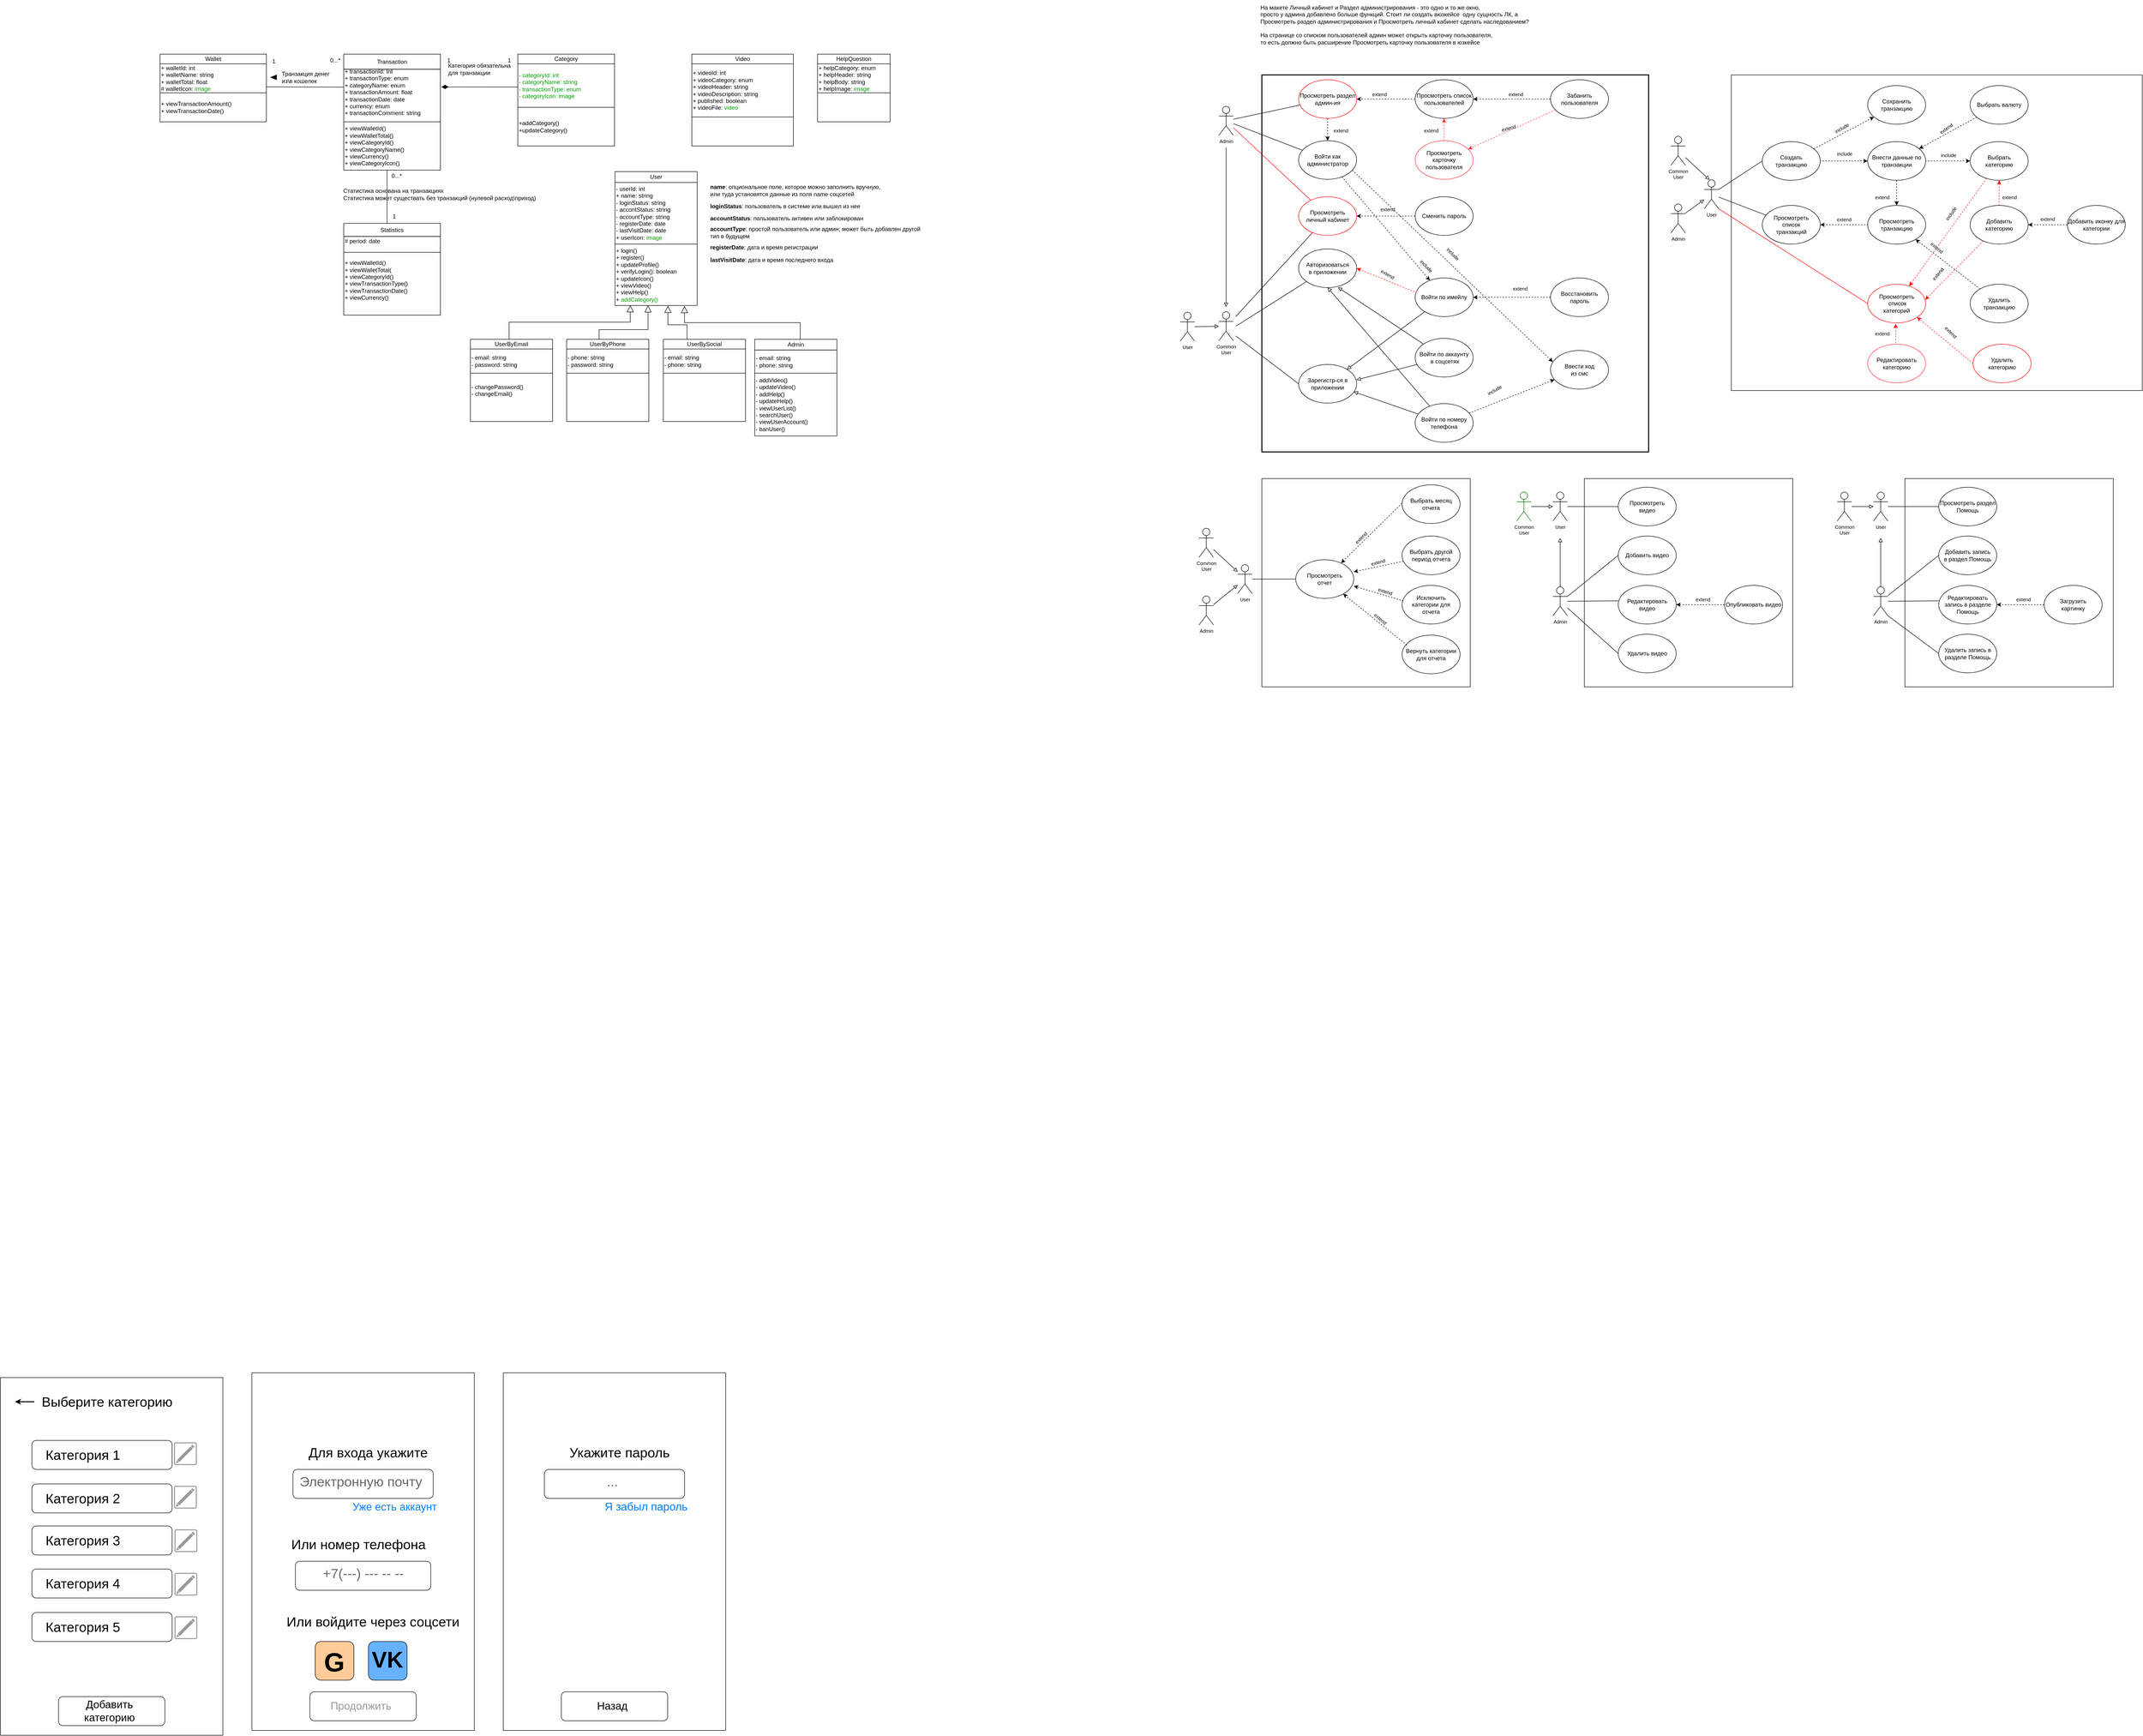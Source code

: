 <mxfile version="20.6.0" type="github">
  <diagram id="ULDQTsybcPubR5Zz3P0X" name="Page-1">
    <mxGraphModel dx="1730" dy="3623" grid="1" gridSize="10" guides="1" tooltips="1" connect="1" arrows="1" fold="1" page="1" pageScale="1" pageWidth="850" pageHeight="1100" math="0" shadow="0">
      <root>
        <mxCell id="0" />
        <mxCell id="1" parent="0" />
        <mxCell id="iH67yDx8k5spiiFpo-aq-78" value="" style="whiteSpace=wrap;html=1;aspect=fixed;fontSize=10;fillColor=none;strokeColor=#000000;" parent="1" vertex="1">
          <mxGeometry x="4436" y="-150" width="431" height="431" as="geometry" />
        </mxCell>
        <mxCell id="iH67yDx8k5spiiFpo-aq-108" value="" style="whiteSpace=wrap;html=1;aspect=fixed;fontSize=10;fillColor=none;" parent="1" vertex="1">
          <mxGeometry x="3769" y="-150" width="431" height="431" as="geometry" />
        </mxCell>
        <mxCell id="iH67yDx8k5spiiFpo-aq-93" value="" style="whiteSpace=wrap;html=1;aspect=fixed;fontSize=10;fillColor=none;strokeColor=#000000;" parent="1" vertex="1">
          <mxGeometry x="5099" y="-150" width="431" height="431" as="geometry" />
        </mxCell>
        <mxCell id="iH67yDx8k5spiiFpo-aq-19" value="Выбрать месяц отчета" style="ellipse;whiteSpace=wrap;html=1;" parent="1" vertex="1">
          <mxGeometry x="4059" y="-137" width="120" height="80" as="geometry" />
        </mxCell>
        <mxCell id="iH67yDx8k5spiiFpo-aq-20" value="Выбрать другой период отчета" style="ellipse;whiteSpace=wrap;html=1;" parent="1" vertex="1">
          <mxGeometry x="4059" y="-31" width="120" height="80" as="geometry" />
        </mxCell>
        <mxCell id="iH67yDx8k5spiiFpo-aq-22" value="Опубликовать видео" style="ellipse;whiteSpace=wrap;html=1;strokeColor=#000000;" parent="1" vertex="1">
          <mxGeometry x="4726" y="71" width="120" height="80" as="geometry" />
        </mxCell>
        <mxCell id="iH67yDx8k5spiiFpo-aq-23" value="Удалить видео" style="ellipse;whiteSpace=wrap;html=1;strokeColor=#000000;" parent="1" vertex="1">
          <mxGeometry x="4506" y="172" width="120" height="80" as="geometry" />
        </mxCell>
        <mxCell id="iH67yDx8k5spiiFpo-aq-24" value="Редактировать видео" style="ellipse;whiteSpace=wrap;html=1;strokeColor=#000000;" parent="1" vertex="1">
          <mxGeometry x="4506" y="71" width="120" height="80" as="geometry" />
        </mxCell>
        <mxCell id="iH67yDx8k5spiiFpo-aq-25" value="&lt;div&gt;Добавить видео&lt;/div&gt;" style="ellipse;whiteSpace=wrap;html=1;strokeColor=#000000;" parent="1" vertex="1">
          <mxGeometry x="4506" y="-31" width="120" height="80" as="geometry" />
        </mxCell>
        <mxCell id="iH67yDx8k5spiiFpo-aq-26" value="&lt;div&gt;Просмотреть &lt;br&gt;&lt;/div&gt;&lt;div&gt;видео&lt;/div&gt;" style="ellipse;whiteSpace=wrap;html=1;strokeColor=#000000;" parent="1" vertex="1">
          <mxGeometry x="4506" y="-132" width="120" height="80" as="geometry" />
        </mxCell>
        <mxCell id="iH67yDx8k5spiiFpo-aq-33" value="Исключить категории для отчета" style="ellipse;whiteSpace=wrap;html=1;" parent="1" vertex="1">
          <mxGeometry x="4059" y="71" width="120" height="80" as="geometry" />
        </mxCell>
        <mxCell id="iH67yDx8k5spiiFpo-aq-42" value="extend" style="text;html=1;align=center;verticalAlign=middle;resizable=0;points=[];autosize=1;strokeColor=none;fillColor=none;fontSize=10;" parent="1" vertex="1">
          <mxGeometry x="4656" y="85" width="50" height="30" as="geometry" />
        </mxCell>
        <mxCell id="iH67yDx8k5spiiFpo-aq-43" value="" style="endArrow=classic;html=1;rounded=0;dashed=1;strokeColor=#000000;" parent="1" source="iH67yDx8k5spiiFpo-aq-22" target="iH67yDx8k5spiiFpo-aq-24" edge="1">
          <mxGeometry width="50" height="50" relative="1" as="geometry">
            <mxPoint x="4706" y="123" as="sourcePoint" />
            <mxPoint x="4636" y="123" as="targetPoint" />
          </mxGeometry>
        </mxCell>
        <mxCell id="iH67yDx8k5spiiFpo-aq-75" value="" style="endArrow=none;html=1;rounded=0;fontSize=10;entryX=0;entryY=0.5;entryDx=0;entryDy=0;exitX=1;exitY=0.333;exitDx=0;exitDy=0;exitPerimeter=0;strokeColor=#000000;" parent="1" source="iH67yDx8k5spiiFpo-aq-288" target="iH67yDx8k5spiiFpo-aq-25" edge="1">
          <mxGeometry width="50" height="50" relative="1" as="geometry">
            <mxPoint x="4416" y="12.429" as="sourcePoint" />
            <mxPoint x="4486" y="33" as="targetPoint" />
          </mxGeometry>
        </mxCell>
        <mxCell id="iH67yDx8k5spiiFpo-aq-76" value="" style="endArrow=none;html=1;rounded=0;fontSize=10;entryX=0;entryY=0.4;entryDx=0;entryDy=0;entryPerimeter=0;strokeColor=#000000;" parent="1" source="iH67yDx8k5spiiFpo-aq-288" target="iH67yDx8k5spiiFpo-aq-24" edge="1">
          <mxGeometry width="50" height="50" relative="1" as="geometry">
            <mxPoint x="4416" y="25.857" as="sourcePoint" />
            <mxPoint x="4496" y="123" as="targetPoint" />
          </mxGeometry>
        </mxCell>
        <mxCell id="iH67yDx8k5spiiFpo-aq-77" value="" style="endArrow=none;html=1;rounded=0;fontSize=10;entryX=0;entryY=0.5;entryDx=0;entryDy=0;strokeColor=#000000;" parent="1" source="iH67yDx8k5spiiFpo-aq-288" target="iH67yDx8k5spiiFpo-aq-23" edge="1">
          <mxGeometry width="50" height="50" relative="1" as="geometry">
            <mxPoint x="4416" y="43" as="sourcePoint" />
            <mxPoint x="4496" y="123" as="targetPoint" />
          </mxGeometry>
        </mxCell>
        <mxCell id="iH67yDx8k5spiiFpo-aq-80" value="Удалить запись в разделе Помощь" style="ellipse;whiteSpace=wrap;html=1;strokeColor=#000000;" parent="1" vertex="1">
          <mxGeometry x="5169" y="172" width="120" height="80" as="geometry" />
        </mxCell>
        <mxCell id="iH67yDx8k5spiiFpo-aq-81" value="Редактировать запись в разделе Помощь" style="ellipse;whiteSpace=wrap;html=1;strokeColor=#000000;" parent="1" vertex="1">
          <mxGeometry x="5169" y="71" width="120" height="80" as="geometry" />
        </mxCell>
        <mxCell id="iH67yDx8k5spiiFpo-aq-82" value="&lt;div&gt;Добавить запись &lt;br&gt;&lt;/div&gt;&lt;div&gt;в раздел Помощь&lt;br&gt;&lt;/div&gt;" style="ellipse;whiteSpace=wrap;html=1;strokeColor=#000000;" parent="1" vertex="1">
          <mxGeometry x="5169" y="-31" width="120" height="80" as="geometry" />
        </mxCell>
        <mxCell id="iH67yDx8k5spiiFpo-aq-83" value="&lt;div&gt;Просмотреть раздел Помощь&lt;br&gt;&lt;/div&gt;" style="ellipse;whiteSpace=wrap;html=1;strokeColor=#000000;" parent="1" vertex="1">
          <mxGeometry x="5169" y="-132" width="120" height="80" as="geometry" />
        </mxCell>
        <mxCell id="iH67yDx8k5spiiFpo-aq-86" value="User" style="shape=umlActor;verticalLabelPosition=bottom;verticalAlign=top;html=1;outlineConnect=0;fontSize=10;strokeColor=#000000;" parent="1" vertex="1">
          <mxGeometry x="5034" y="-122" width="30" height="60" as="geometry" />
        </mxCell>
        <mxCell id="iH67yDx8k5spiiFpo-aq-87" value="Admin" style="shape=umlActor;verticalLabelPosition=bottom;verticalAlign=top;html=1;outlineConnect=0;fontSize=10;strokeColor=#000000;" parent="1" vertex="1">
          <mxGeometry x="5034" y="74" width="30" height="60" as="geometry" />
        </mxCell>
        <mxCell id="iH67yDx8k5spiiFpo-aq-90" value="" style="endArrow=none;html=1;rounded=0;fontSize=10;entryX=0;entryY=0.5;entryDx=0;entryDy=0;strokeColor=#000000;strokeWidth=1;" parent="1" source="iH67yDx8k5spiiFpo-aq-87" target="iH67yDx8k5spiiFpo-aq-82" edge="1">
          <mxGeometry width="50" height="50" relative="1" as="geometry">
            <mxPoint x="5099" y="83" as="sourcePoint" />
            <mxPoint x="5149" y="33" as="targetPoint" />
          </mxGeometry>
        </mxCell>
        <mxCell id="iH67yDx8k5spiiFpo-aq-91" value="" style="endArrow=none;html=1;rounded=0;fontSize=10;entryX=0;entryY=0.4;entryDx=0;entryDy=0;entryPerimeter=0;strokeColor=#000000;strokeWidth=1;" parent="1" source="iH67yDx8k5spiiFpo-aq-87" target="iH67yDx8k5spiiFpo-aq-81" edge="1">
          <mxGeometry width="50" height="50" relative="1" as="geometry">
            <mxPoint x="5109" y="173" as="sourcePoint" />
            <mxPoint x="5159" y="123" as="targetPoint" />
          </mxGeometry>
        </mxCell>
        <mxCell id="iH67yDx8k5spiiFpo-aq-92" value="" style="endArrow=none;html=1;rounded=0;fontSize=10;exitX=1;exitY=1;exitDx=0;exitDy=0;exitPerimeter=0;entryX=0;entryY=0.5;entryDx=0;entryDy=0;strokeColor=#000000;strokeWidth=1;" parent="1" source="iH67yDx8k5spiiFpo-aq-87" target="iH67yDx8k5spiiFpo-aq-80" edge="1">
          <mxGeometry width="50" height="50" relative="1" as="geometry">
            <mxPoint x="5109" y="173" as="sourcePoint" />
            <mxPoint x="5159" y="123" as="targetPoint" />
          </mxGeometry>
        </mxCell>
        <mxCell id="iH67yDx8k5spiiFpo-aq-94" value="Вернуть категории для отчета" style="ellipse;whiteSpace=wrap;html=1;" parent="1" vertex="1">
          <mxGeometry x="4059" y="174" width="120" height="80" as="geometry" />
        </mxCell>
        <mxCell id="iH67yDx8k5spiiFpo-aq-98" value="&lt;div&gt;Просмотреть &lt;br&gt;&lt;/div&gt;&lt;div&gt;отчет&lt;br&gt;&lt;/div&gt;" style="ellipse;whiteSpace=wrap;html=1;strokeColor=#000000;" parent="1" vertex="1">
          <mxGeometry x="3839" y="18" width="120" height="80" as="geometry" />
        </mxCell>
        <mxCell id="iH67yDx8k5spiiFpo-aq-99" value="extend" style="text;html=1;align=center;verticalAlign=middle;resizable=0;points=[];autosize=1;strokeColor=none;fillColor=none;fontSize=10;rotation=18;" parent="1" vertex="1">
          <mxGeometry x="3998.5" y="68" width="50" height="30" as="geometry" />
        </mxCell>
        <mxCell id="iH67yDx8k5spiiFpo-aq-101" value="&lt;div&gt;Common&lt;/div&gt;&lt;div&gt;User&lt;br&gt;&lt;/div&gt;" style="shape=umlActor;verticalLabelPosition=bottom;verticalAlign=top;html=1;outlineConnect=0;fontSize=10;" parent="1" vertex="1">
          <mxGeometry x="3639" y="-47" width="30" height="60" as="geometry" />
        </mxCell>
        <mxCell id="iH67yDx8k5spiiFpo-aq-102" value="User" style="shape=umlActor;verticalLabelPosition=bottom;verticalAlign=top;html=1;outlineConnect=0;fontSize=10;" parent="1" vertex="1">
          <mxGeometry x="3719" y="28" width="30" height="60" as="geometry" />
        </mxCell>
        <mxCell id="iH67yDx8k5spiiFpo-aq-104" value="" style="endArrow=none;html=1;rounded=0;fontSize=10;" parent="1" source="iH67yDx8k5spiiFpo-aq-102" target="iH67yDx8k5spiiFpo-aq-98" edge="1">
          <mxGeometry width="50" height="50" relative="1" as="geometry">
            <mxPoint x="3759" y="-7" as="sourcePoint" />
            <mxPoint x="3839" y="-27" as="targetPoint" />
          </mxGeometry>
        </mxCell>
        <mxCell id="iH67yDx8k5spiiFpo-aq-109" value="Admin" style="shape=umlActor;verticalLabelPosition=bottom;verticalAlign=top;html=1;outlineConnect=0;fontSize=10;" parent="1" vertex="1">
          <mxGeometry x="3639" y="93" width="30" height="60" as="geometry" />
        </mxCell>
        <mxCell id="iH67yDx8k5spiiFpo-aq-111" value="extend" style="text;html=1;align=center;verticalAlign=middle;resizable=0;points=[];autosize=1;strokeColor=none;fillColor=none;fontSize=10;rotation=-45;" parent="1" vertex="1">
          <mxGeometry x="3948.5" y="-42" width="50" height="30" as="geometry" />
        </mxCell>
        <mxCell id="iH67yDx8k5spiiFpo-aq-112" value="" style="endArrow=classic;html=1;rounded=0;dashed=1;" parent="1" target="iH67yDx8k5spiiFpo-aq-98" edge="1">
          <mxGeometry width="50" height="50" relative="1" as="geometry">
            <mxPoint x="4059" y="-99" as="sourcePoint" />
            <mxPoint x="3959" y="-99" as="targetPoint" />
          </mxGeometry>
        </mxCell>
        <mxCell id="iH67yDx8k5spiiFpo-aq-113" value="" style="endArrow=classic;html=1;rounded=0;dashed=1;" parent="1" source="iH67yDx8k5spiiFpo-aq-20" edge="1">
          <mxGeometry width="50" height="50" relative="1" as="geometry">
            <mxPoint x="4069" y="-89" as="sourcePoint" />
            <mxPoint x="3959" y="43" as="targetPoint" />
          </mxGeometry>
        </mxCell>
        <mxCell id="iH67yDx8k5spiiFpo-aq-114" value="" style="endArrow=classic;html=1;rounded=0;dashed=1;exitX=0.024;exitY=0.404;exitDx=0;exitDy=0;exitPerimeter=0;entryX=1.003;entryY=0.681;entryDx=0;entryDy=0;entryPerimeter=0;" parent="1" source="iH67yDx8k5spiiFpo-aq-33" target="iH67yDx8k5spiiFpo-aq-98" edge="1">
          <mxGeometry width="50" height="50" relative="1" as="geometry">
            <mxPoint x="4071.438" y="30.287" as="sourcePoint" />
            <mxPoint x="3959" y="53" as="targetPoint" />
          </mxGeometry>
        </mxCell>
        <mxCell id="iH67yDx8k5spiiFpo-aq-115" value="" style="endArrow=classic;html=1;rounded=0;fontSize=10;exitX=0.083;exitY=0.258;exitDx=0;exitDy=0;exitPerimeter=0;dashed=1;" parent="1" source="iH67yDx8k5spiiFpo-aq-94" target="iH67yDx8k5spiiFpo-aq-98" edge="1">
          <mxGeometry width="50" height="50" relative="1" as="geometry">
            <mxPoint x="3949" y="173" as="sourcePoint" />
            <mxPoint x="3999" y="123" as="targetPoint" />
          </mxGeometry>
        </mxCell>
        <mxCell id="iH67yDx8k5spiiFpo-aq-116" value="" style="endArrow=block;html=1;rounded=0;fontSize=10;endFill=0;" parent="1" source="iH67yDx8k5spiiFpo-aq-109" target="iH67yDx8k5spiiFpo-aq-102" edge="1">
          <mxGeometry width="50" height="50" relative="1" as="geometry">
            <mxPoint x="3769" y="183" as="sourcePoint" />
            <mxPoint x="3819" y="133" as="targetPoint" />
          </mxGeometry>
        </mxCell>
        <mxCell id="iH67yDx8k5spiiFpo-aq-117" value="" style="endArrow=block;html=1;rounded=0;fontSize=10;endFill=0;" parent="1" source="iH67yDx8k5spiiFpo-aq-101" edge="1">
          <mxGeometry width="50" height="50" relative="1" as="geometry">
            <mxPoint x="3769" y="183" as="sourcePoint" />
            <mxPoint x="3719" y="43" as="targetPoint" />
          </mxGeometry>
        </mxCell>
        <mxCell id="iH67yDx8k5spiiFpo-aq-118" value="extend" style="text;html=1;align=center;verticalAlign=middle;resizable=0;points=[];autosize=1;strokeColor=none;fillColor=none;fontSize=10;rotation=-15;" parent="1" vertex="1">
          <mxGeometry x="3984" y="8" width="50" height="30" as="geometry" />
        </mxCell>
        <mxCell id="iH67yDx8k5spiiFpo-aq-119" value="extend" style="text;html=1;align=center;verticalAlign=middle;resizable=0;points=[];autosize=1;strokeColor=none;fillColor=none;fontSize=10;rotation=40;" parent="1" vertex="1">
          <mxGeometry x="3989" y="125" width="50" height="30" as="geometry" />
        </mxCell>
        <mxCell id="iH67yDx8k5spiiFpo-aq-120" value="&lt;div&gt;Загрузить&lt;/div&gt;&lt;div&gt;картинку&lt;/div&gt;" style="ellipse;whiteSpace=wrap;html=1;strokeColor=#000000;" parent="1" vertex="1">
          <mxGeometry x="5387" y="71" width="120" height="80" as="geometry" />
        </mxCell>
        <mxCell id="iH67yDx8k5spiiFpo-aq-121" value="extend" style="text;html=1;align=center;verticalAlign=middle;resizable=0;points=[];autosize=1;strokeColor=none;fillColor=none;fontSize=10;" parent="1" vertex="1">
          <mxGeometry x="5319" y="85" width="50" height="30" as="geometry" />
        </mxCell>
        <mxCell id="iH67yDx8k5spiiFpo-aq-122" value="" style="endArrow=classic;html=1;rounded=0;dashed=1;strokeColor=#000000;strokeWidth=1;" parent="1" source="iH67yDx8k5spiiFpo-aq-120" target="iH67yDx8k5spiiFpo-aq-81" edge="1">
          <mxGeometry width="50" height="50" relative="1" as="geometry">
            <mxPoint x="5379" y="111" as="sourcePoint" />
            <mxPoint x="5289" y="111" as="targetPoint" />
          </mxGeometry>
        </mxCell>
        <mxCell id="iH67yDx8k5spiiFpo-aq-186" value="&lt;div&gt;Common&lt;/div&gt;&lt;div&gt;User&lt;br&gt;&lt;/div&gt;" style="shape=umlActor;verticalLabelPosition=bottom;verticalAlign=top;html=1;outlineConnect=0;fontSize=10;strokeColor=#000000;" parent="1" vertex="1">
          <mxGeometry x="4959" y="-122" width="30" height="60" as="geometry" />
        </mxCell>
        <mxCell id="iH67yDx8k5spiiFpo-aq-188" value="" style="endArrow=block;html=1;rounded=0;fontSize=10;strokeColor=#000000;endFill=0;" parent="1" source="iH67yDx8k5spiiFpo-aq-87" edge="1">
          <mxGeometry width="50" height="50" relative="1" as="geometry">
            <mxPoint x="5064" y="-67" as="sourcePoint" />
            <mxPoint x="5049" y="-27" as="targetPoint" />
          </mxGeometry>
        </mxCell>
        <mxCell id="iH67yDx8k5spiiFpo-aq-285" value="" style="endArrow=block;html=1;rounded=0;fontSize=10;strokeColor=#000000;endFill=0;" parent="1" source="iH67yDx8k5spiiFpo-aq-186" target="iH67yDx8k5spiiFpo-aq-86" edge="1">
          <mxGeometry width="50" height="50" relative="1" as="geometry">
            <mxPoint x="5029" y="-37" as="sourcePoint" />
            <mxPoint x="5039" y="-97" as="targetPoint" />
          </mxGeometry>
        </mxCell>
        <mxCell id="iH67yDx8k5spiiFpo-aq-286" value="" style="endArrow=none;html=1;rounded=0;fontSize=10;strokeColor=#000000;" parent="1" source="iH67yDx8k5spiiFpo-aq-86" target="iH67yDx8k5spiiFpo-aq-83" edge="1">
          <mxGeometry width="50" height="50" relative="1" as="geometry">
            <mxPoint x="5074" y="97.667" as="sourcePoint" />
            <mxPoint x="5207.671" y="-47.886" as="targetPoint" />
          </mxGeometry>
        </mxCell>
        <mxCell id="iH67yDx8k5spiiFpo-aq-287" value="User" style="shape=umlActor;verticalLabelPosition=bottom;verticalAlign=top;html=1;outlineConnect=0;fontSize=10;strokeColor=#000000;" parent="1" vertex="1">
          <mxGeometry x="4371" y="-122" width="30" height="60" as="geometry" />
        </mxCell>
        <mxCell id="iH67yDx8k5spiiFpo-aq-288" value="Admin" style="shape=umlActor;verticalLabelPosition=bottom;verticalAlign=top;html=1;outlineConnect=0;fontSize=10;strokeColor=#000000;" parent="1" vertex="1">
          <mxGeometry x="4371" y="74" width="30" height="60" as="geometry" />
        </mxCell>
        <mxCell id="iH67yDx8k5spiiFpo-aq-289" value="&lt;div&gt;Common &lt;br&gt;&lt;/div&gt;&lt;div&gt;User&lt;/div&gt;" style="shape=umlActor;verticalLabelPosition=bottom;verticalAlign=top;html=1;outlineConnect=0;fontSize=10;strokeColor=#006600;" parent="1" vertex="1">
          <mxGeometry x="4296" y="-122" width="30" height="60" as="geometry" />
        </mxCell>
        <mxCell id="iH67yDx8k5spiiFpo-aq-290" value="" style="endArrow=block;html=1;rounded=0;fontSize=10;endFill=0;strokeColor=#000000;" parent="1" source="iH67yDx8k5spiiFpo-aq-288" edge="1">
          <mxGeometry width="50" height="50" relative="1" as="geometry">
            <mxPoint x="4401" y="-67" as="sourcePoint" />
            <mxPoint x="4386" y="-27" as="targetPoint" />
          </mxGeometry>
        </mxCell>
        <mxCell id="iH67yDx8k5spiiFpo-aq-291" value="" style="endArrow=block;html=1;rounded=0;fontSize=10;endFill=0;strokeColor=#000000;" parent="1" source="iH67yDx8k5spiiFpo-aq-289" target="iH67yDx8k5spiiFpo-aq-287" edge="1">
          <mxGeometry width="50" height="50" relative="1" as="geometry">
            <mxPoint x="4366" y="-37" as="sourcePoint" />
            <mxPoint x="4376" y="-97" as="targetPoint" />
          </mxGeometry>
        </mxCell>
        <mxCell id="iH67yDx8k5spiiFpo-aq-292" value="" style="endArrow=none;html=1;rounded=0;fontSize=10;strokeColor=#000000;" parent="1" source="iH67yDx8k5spiiFpo-aq-287" target="iH67yDx8k5spiiFpo-aq-26" edge="1">
          <mxGeometry width="50" height="50" relative="1" as="geometry">
            <mxPoint x="4411" y="97.667" as="sourcePoint" />
            <mxPoint x="4506.0" y="-92" as="targetPoint" />
          </mxGeometry>
        </mxCell>
        <mxCell id="9JSYzaQLczRlGTcXWpsd-1" value="" style="whiteSpace=wrap;html=1;fontSize=10;fillColor=none;strokeWidth=2;strokeColor=#000000;" parent="1" vertex="1">
          <mxGeometry x="3769" y="-985" width="800" height="780" as="geometry" />
        </mxCell>
        <mxCell id="9JSYzaQLczRlGTcXWpsd-2" value="Войти по имейлу" style="ellipse;whiteSpace=wrap;html=1;flipH=1;strokeColor=#000000;" parent="1" vertex="1">
          <mxGeometry x="4086" y="-565" width="120" height="80" as="geometry" />
        </mxCell>
        <mxCell id="9JSYzaQLczRlGTcXWpsd-3" value="Просмотреть личный кабинет" style="ellipse;whiteSpace=wrap;html=1;strokeColor=#FF0000;" parent="1" vertex="1">
          <mxGeometry x="3845" y="-733" width="120" height="80" as="geometry" />
        </mxCell>
        <mxCell id="9JSYzaQLczRlGTcXWpsd-4" value="Забанить пользователя" style="ellipse;whiteSpace=wrap;html=1;" parent="1" vertex="1">
          <mxGeometry x="4366" y="-975" width="120" height="80" as="geometry" />
        </mxCell>
        <mxCell id="9JSYzaQLczRlGTcXWpsd-5" value="Просмотреть список пользователей" style="ellipse;whiteSpace=wrap;html=1;" parent="1" vertex="1">
          <mxGeometry x="4086" y="-975" width="120" height="80" as="geometry" />
        </mxCell>
        <mxCell id="9JSYzaQLczRlGTcXWpsd-6" value="&lt;div&gt;Авторизоваться&lt;/div&gt;&lt;div&gt;в приложении&lt;br&gt;&lt;/div&gt;" style="ellipse;whiteSpace=wrap;html=1;flipH=1;" parent="1" vertex="1">
          <mxGeometry x="3845" y="-625" width="120" height="80" as="geometry" />
        </mxCell>
        <mxCell id="9JSYzaQLczRlGTcXWpsd-7" value="Войти по номеру телефона" style="ellipse;whiteSpace=wrap;html=1;flipH=1;" parent="1" vertex="1">
          <mxGeometry x="4086" y="-305" width="120" height="80" as="geometry" />
        </mxCell>
        <mxCell id="9JSYzaQLczRlGTcXWpsd-8" value="Войти как администратор" style="ellipse;whiteSpace=wrap;html=1;" parent="1" vertex="1">
          <mxGeometry x="3845" y="-849" width="120" height="80" as="geometry" />
        </mxCell>
        <mxCell id="9JSYzaQLczRlGTcXWpsd-9" value="" style="endArrow=classic;html=1;rounded=0;dashed=1;strokeWidth=1;strokeColor=#000000;" parent="1" source="9JSYzaQLczRlGTcXWpsd-4" target="9JSYzaQLczRlGTcXWpsd-5" edge="1">
          <mxGeometry width="50" height="50" relative="1" as="geometry">
            <mxPoint x="4283" y="-935" as="sourcePoint" />
            <mxPoint x="4185" y="-915" as="targetPoint" />
          </mxGeometry>
        </mxCell>
        <mxCell id="9JSYzaQLczRlGTcXWpsd-10" value="extend" style="text;html=1;align=center;verticalAlign=middle;resizable=0;points=[];autosize=1;strokeColor=none;fillColor=none;fontSize=10;flipV=1;flipH=1;" parent="1" vertex="1">
          <mxGeometry x="4269" y="-960" width="50" height="30" as="geometry" />
        </mxCell>
        <mxCell id="9JSYzaQLczRlGTcXWpsd-11" value="Зарегистр-ся в приложении" style="ellipse;whiteSpace=wrap;html=1;flipH=1;" parent="1" vertex="1">
          <mxGeometry x="3845" y="-386" width="120" height="80" as="geometry" />
        </mxCell>
        <mxCell id="9JSYzaQLczRlGTcXWpsd-14" value="" style="endArrow=none;html=1;rounded=0;fontSize=10;exitX=0.049;exitY=0.707;exitDx=0;exitDy=0;exitPerimeter=0;endFill=0;startArrow=block;startFill=0;strokeColor=#000000;strokeWidth=1;" parent="1" source="9JSYzaQLczRlGTcXWpsd-11" target="9JSYzaQLczRlGTcXWpsd-7" edge="1">
          <mxGeometry width="50" height="50" relative="1" as="geometry">
            <mxPoint x="4073" y="-195" as="sourcePoint" />
            <mxPoint x="3965" y="-245" as="targetPoint" />
          </mxGeometry>
        </mxCell>
        <mxCell id="9JSYzaQLczRlGTcXWpsd-18" value="" style="endArrow=block;html=1;rounded=0;fontSize=10;endFill=0;strokeColor=#000000;strokeWidth=1;" parent="1" source="9JSYzaQLczRlGTcXWpsd-2" target="9JSYzaQLczRlGTcXWpsd-11" edge="1">
          <mxGeometry width="50" height="50" relative="1" as="geometry">
            <mxPoint x="4073" y="-235" as="sourcePoint" />
            <mxPoint x="3975" y="-235" as="targetPoint" />
          </mxGeometry>
        </mxCell>
        <mxCell id="9JSYzaQLczRlGTcXWpsd-22" value="&lt;div&gt;Войти по аккаунту&lt;/div&gt;&lt;div&gt;&amp;nbsp;в соцсетях&lt;/div&gt;" style="ellipse;whiteSpace=wrap;html=1;flipH=1;" parent="1" vertex="1">
          <mxGeometry x="4086" y="-440" width="120" height="80" as="geometry" />
        </mxCell>
        <mxCell id="9JSYzaQLczRlGTcXWpsd-27" value="" style="endArrow=none;html=1;rounded=0;fontSize=10;exitX=1;exitY=0.5;exitDx=0;exitDy=0;entryX=0.983;entryY=0.375;entryDx=0;entryDy=0;entryPerimeter=0;strokeColor=#FF0000;strokeWidth=1;endFill=0;startArrow=classic;startFill=1;dashed=1;" parent="1" source="9JSYzaQLczRlGTcXWpsd-6" target="9JSYzaQLczRlGTcXWpsd-2" edge="1">
          <mxGeometry width="50" height="50" relative="1" as="geometry">
            <mxPoint x="4135" y="-405" as="sourcePoint" />
            <mxPoint x="4185" y="-455" as="targetPoint" />
          </mxGeometry>
        </mxCell>
        <mxCell id="9JSYzaQLczRlGTcXWpsd-28" value="" style="endArrow=none;html=1;rounded=0;fontSize=10;exitX=0.321;exitY=0.994;exitDx=0;exitDy=0;exitPerimeter=0;strokeColor=#000000;strokeWidth=1;endFill=0;startArrow=block;startFill=0;" parent="1" source="9JSYzaQLczRlGTcXWpsd-6" target="9JSYzaQLczRlGTcXWpsd-22" edge="1">
          <mxGeometry width="50" height="50" relative="1" as="geometry">
            <mxPoint x="4135" y="-405" as="sourcePoint" />
            <mxPoint x="4185" y="-455" as="targetPoint" />
          </mxGeometry>
        </mxCell>
        <mxCell id="9JSYzaQLczRlGTcXWpsd-29" value="" style="endArrow=none;html=1;rounded=0;fontSize=10;exitX=0.5;exitY=1;exitDx=0;exitDy=0;strokeColor=#000000;strokeWidth=1;startArrow=block;startFill=0;endFill=0;" parent="1" source="9JSYzaQLczRlGTcXWpsd-6" target="9JSYzaQLczRlGTcXWpsd-7" edge="1">
          <mxGeometry width="50" height="50" relative="1" as="geometry">
            <mxPoint x="4135" y="-405" as="sourcePoint" />
            <mxPoint x="4185" y="-455" as="targetPoint" />
          </mxGeometry>
        </mxCell>
        <mxCell id="9JSYzaQLczRlGTcXWpsd-33" value="Сменить пароль" style="ellipse;whiteSpace=wrap;html=1;flipH=1;strokeColor=#000000;" parent="1" vertex="1">
          <mxGeometry x="4086" y="-733" width="120" height="80" as="geometry" />
        </mxCell>
        <mxCell id="9JSYzaQLczRlGTcXWpsd-35" value="" style="endArrow=classic;html=1;rounded=0;dashed=1;fontSize=10;strokeColor=#000000;strokeWidth=1;" parent="1" source="9JSYzaQLczRlGTcXWpsd-97" target="9JSYzaQLczRlGTcXWpsd-2" edge="1">
          <mxGeometry width="50" height="50" relative="1" as="geometry">
            <mxPoint x="4415" y="-405" as="sourcePoint" />
            <mxPoint x="4465" y="-455" as="targetPoint" />
          </mxGeometry>
        </mxCell>
        <mxCell id="9JSYzaQLczRlGTcXWpsd-36" value="extend" style="text;html=1;align=center;verticalAlign=middle;resizable=0;points=[];autosize=1;strokeColor=none;fillColor=none;fontSize=10;flipV=1;flipH=1;" parent="1" vertex="1">
          <mxGeometry x="4278" y="-558" width="50" height="30" as="geometry" />
        </mxCell>
        <mxCell id="9JSYzaQLczRlGTcXWpsd-38" value="" style="endArrow=classic;html=1;rounded=0;dashed=1;fontSize=10;strokeColor=#000000;strokeWidth=1;" parent="1" source="9JSYzaQLczRlGTcXWpsd-8" target="9JSYzaQLczRlGTcXWpsd-2" edge="1">
          <mxGeometry width="50" height="50" relative="1" as="geometry">
            <mxPoint x="3975" y="-575" as="sourcePoint" />
            <mxPoint x="4075.04" y="-525" as="targetPoint" />
          </mxGeometry>
        </mxCell>
        <mxCell id="9JSYzaQLczRlGTcXWpsd-39" value="include" style="text;html=1;align=center;verticalAlign=middle;resizable=0;points=[];autosize=1;strokeColor=none;fillColor=none;fontSize=10;flipV=1;flipH=1;rotation=45;" parent="1" vertex="1">
          <mxGeometry x="4134" y="-630" width="60" height="30" as="geometry" />
        </mxCell>
        <mxCell id="9JSYzaQLczRlGTcXWpsd-40" value="" style="endArrow=block;html=1;rounded=0;fontSize=10;entryX=0.001;entryY=0.397;entryDx=0;entryDy=0;entryPerimeter=0;endFill=0;strokeColor=#000000;strokeWidth=1;" parent="1" source="9JSYzaQLczRlGTcXWpsd-22" target="9JSYzaQLczRlGTcXWpsd-11" edge="1">
          <mxGeometry width="50" height="50" relative="1" as="geometry">
            <mxPoint x="3957.426" y="-364.284" as="sourcePoint" />
            <mxPoint x="4096.194" y="-483.41" as="targetPoint" />
          </mxGeometry>
        </mxCell>
        <mxCell id="9JSYzaQLczRlGTcXWpsd-43" value="Просмотреть раздел админ-ия" style="ellipse;whiteSpace=wrap;html=1;strokeColor=#FF0000;" parent="1" vertex="1">
          <mxGeometry x="3845" y="-975" width="120" height="80" as="geometry" />
        </mxCell>
        <mxCell id="9JSYzaQLczRlGTcXWpsd-44" value="" style="endArrow=classic;html=1;rounded=0;dashed=1;fontSize=10;exitX=0;exitY=0.5;exitDx=0;exitDy=0;strokeWidth=1;strokeColor=#000000;" parent="1" source="9JSYzaQLczRlGTcXWpsd-33" target="9JSYzaQLczRlGTcXWpsd-3" edge="1">
          <mxGeometry width="50" height="50" relative="1" as="geometry">
            <mxPoint x="4125" y="-704" as="sourcePoint" />
            <mxPoint x="4045" y="-705" as="targetPoint" />
          </mxGeometry>
        </mxCell>
        <mxCell id="9JSYzaQLczRlGTcXWpsd-45" value="&lt;div&gt;extend&lt;/div&gt;" style="text;html=1;align=center;verticalAlign=middle;resizable=0;points=[];autosize=1;strokeColor=none;fillColor=none;fontSize=10;flipV=1;flipH=1;rotation=0;" parent="1" vertex="1">
          <mxGeometry x="4004" y="-722" width="50" height="30" as="geometry" />
        </mxCell>
        <mxCell id="9JSYzaQLczRlGTcXWpsd-46" value="" style="endArrow=classic;html=1;rounded=0;dashed=1;fontSize=10;exitX=0;exitY=0.5;exitDx=0;exitDy=0;entryX=1;entryY=0.5;entryDx=0;entryDy=0;strokeWidth=1;strokeColor=#000000;" parent="1" source="9JSYzaQLczRlGTcXWpsd-5" target="9JSYzaQLczRlGTcXWpsd-43" edge="1">
          <mxGeometry width="50" height="50" relative="1" as="geometry">
            <mxPoint x="4105" y="-765" as="sourcePoint" />
            <mxPoint x="4155" y="-815" as="targetPoint" />
          </mxGeometry>
        </mxCell>
        <mxCell id="9JSYzaQLczRlGTcXWpsd-47" value="extend" style="text;html=1;align=center;verticalAlign=middle;resizable=0;points=[];autosize=1;strokeColor=none;fillColor=none;fontSize=10;flipV=1;flipH=1;" parent="1" vertex="1">
          <mxGeometry x="3987" y="-960" width="50" height="30" as="geometry" />
        </mxCell>
        <mxCell id="9JSYzaQLczRlGTcXWpsd-48" value="" style="endArrow=none;html=1;rounded=0;fontSize=10;" parent="1" source="9JSYzaQLczRlGTcXWpsd-53" target="9JSYzaQLczRlGTcXWpsd-8" edge="1">
          <mxGeometry width="50" height="50" relative="1" as="geometry">
            <mxPoint x="3755" y="-809.125" as="sourcePoint" />
            <mxPoint x="3725" y="-615.0" as="targetPoint" />
          </mxGeometry>
        </mxCell>
        <mxCell id="9JSYzaQLczRlGTcXWpsd-49" value="" style="endArrow=classic;html=1;rounded=0;dashed=1;fontSize=10;exitX=0.5;exitY=1;exitDx=0;exitDy=0;strokeWidth=1;strokeColor=#000000;" parent="1" source="9JSYzaQLczRlGTcXWpsd-43" target="9JSYzaQLczRlGTcXWpsd-8" edge="1">
          <mxGeometry width="50" height="50" relative="1" as="geometry">
            <mxPoint x="4065" y="-695" as="sourcePoint" />
            <mxPoint x="3905" y="-845" as="targetPoint" />
          </mxGeometry>
        </mxCell>
        <mxCell id="9JSYzaQLczRlGTcXWpsd-50" value="extend" style="text;html=1;align=center;verticalAlign=middle;resizable=0;points=[];autosize=1;strokeColor=none;fillColor=none;fontSize=10;flipV=1;flipH=1;" parent="1" vertex="1">
          <mxGeometry x="3907" y="-885" width="50" height="30" as="geometry" />
        </mxCell>
        <mxCell id="9JSYzaQLczRlGTcXWpsd-51" value="&lt;div&gt;Common&lt;/div&gt;&lt;div&gt;User&lt;br&gt;&lt;/div&gt;" style="shape=umlActor;verticalLabelPosition=bottom;verticalAlign=top;html=1;outlineConnect=0;fontSize=10;" parent="1" vertex="1">
          <mxGeometry x="3680" y="-495" width="30" height="60" as="geometry" />
        </mxCell>
        <mxCell id="9JSYzaQLczRlGTcXWpsd-52" value="User" style="shape=umlActor;verticalLabelPosition=bottom;verticalAlign=top;html=1;outlineConnect=0;fontSize=10;" parent="1" vertex="1">
          <mxGeometry x="3600" y="-494" width="30" height="60" as="geometry" />
        </mxCell>
        <mxCell id="9JSYzaQLczRlGTcXWpsd-53" value="Admin" style="shape=umlActor;verticalLabelPosition=bottom;verticalAlign=top;html=1;outlineConnect=0;fontSize=10;" parent="1" vertex="1">
          <mxGeometry x="3680" y="-920" width="30" height="60" as="geometry" />
        </mxCell>
        <mxCell id="9JSYzaQLczRlGTcXWpsd-54" value="" style="endArrow=block;html=1;rounded=0;fontSize=10;endFill=0;" parent="1" source="9JSYzaQLczRlGTcXWpsd-52" target="9JSYzaQLczRlGTcXWpsd-51" edge="1">
          <mxGeometry width="50" height="50" relative="1" as="geometry">
            <mxPoint x="3585" y="-625" as="sourcePoint" />
            <mxPoint x="3695" y="-815" as="targetPoint" />
          </mxGeometry>
        </mxCell>
        <mxCell id="9JSYzaQLczRlGTcXWpsd-55" value="" style="endArrow=block;html=1;rounded=0;fontSize=10;endFill=0;" parent="1" edge="1">
          <mxGeometry width="50" height="50" relative="1" as="geometry">
            <mxPoint x="3695" y="-835" as="sourcePoint" />
            <mxPoint x="3695" y="-505" as="targetPoint" />
          </mxGeometry>
        </mxCell>
        <mxCell id="9JSYzaQLczRlGTcXWpsd-56" value="" style="endArrow=none;html=1;rounded=0;fontSize=10;entryX=0;entryY=0.5;entryDx=0;entryDy=0;" parent="1" target="9JSYzaQLczRlGTcXWpsd-11" edge="1">
          <mxGeometry width="50" height="50" relative="1" as="geometry">
            <mxPoint x="3715" y="-445" as="sourcePoint" />
            <mxPoint x="3765" y="-535" as="targetPoint" />
          </mxGeometry>
        </mxCell>
        <mxCell id="9JSYzaQLczRlGTcXWpsd-57" value="" style="endArrow=none;html=1;rounded=0;fontSize=10;" parent="1" target="9JSYzaQLczRlGTcXWpsd-6" edge="1">
          <mxGeometry width="50" height="50" relative="1" as="geometry">
            <mxPoint x="3715" y="-465" as="sourcePoint" />
            <mxPoint x="3785" y="-485" as="targetPoint" />
          </mxGeometry>
        </mxCell>
        <mxCell id="9JSYzaQLczRlGTcXWpsd-58" value="" style="endArrow=none;html=1;rounded=0;fontSize=10;" parent="1" target="9JSYzaQLczRlGTcXWpsd-3" edge="1">
          <mxGeometry width="50" height="50" relative="1" as="geometry">
            <mxPoint x="3715" y="-485" as="sourcePoint" />
            <mxPoint x="3895" y="-585" as="targetPoint" />
          </mxGeometry>
        </mxCell>
        <mxCell id="9JSYzaQLczRlGTcXWpsd-62" value="" style="endArrow=none;html=1;rounded=0;fontSize=10;" parent="1" source="9JSYzaQLczRlGTcXWpsd-53" target="9JSYzaQLczRlGTcXWpsd-43" edge="1">
          <mxGeometry width="50" height="50" relative="1" as="geometry">
            <mxPoint x="3845" y="-725" as="sourcePoint" />
            <mxPoint x="3895" y="-775" as="targetPoint" />
          </mxGeometry>
        </mxCell>
        <mxCell id="9JSYzaQLczRlGTcXWpsd-65" value="" style="whiteSpace=wrap;html=1;strokeColor=#000000;fontSize=28;fontColor=#000000;" parent="1" vertex="1">
          <mxGeometry x="1680" y="1700" width="460" height="740" as="geometry" />
        </mxCell>
        <mxCell id="9JSYzaQLczRlGTcXWpsd-66" value="" style="rounded=1;whiteSpace=wrap;html=1;strokeColor=#000000;fontSize=28;fontColor=#000000;" parent="1" vertex="1">
          <mxGeometry x="1765" y="1900" width="290" height="60" as="geometry" />
        </mxCell>
        <mxCell id="9JSYzaQLczRlGTcXWpsd-67" value="&lt;div&gt;Для входа укажите &lt;br&gt;&lt;/div&gt;" style="text;html=1;align=center;verticalAlign=middle;resizable=0;points=[];autosize=1;strokeColor=none;fillColor=none;fontSize=28;fontColor=#000000;" parent="1" vertex="1">
          <mxGeometry x="1785" y="1840" width="270" height="50" as="geometry" />
        </mxCell>
        <mxCell id="9JSYzaQLczRlGTcXWpsd-68" value="Электронную почту" style="text;html=1;align=center;verticalAlign=middle;resizable=0;points=[];autosize=1;strokeColor=none;fillColor=none;fontSize=28;fontColor=#696969;" parent="1" vertex="1">
          <mxGeometry x="1765" y="1900" width="280" height="50" as="geometry" />
        </mxCell>
        <mxCell id="9JSYzaQLczRlGTcXWpsd-69" value="Или номер телефона" style="text;html=1;align=center;verticalAlign=middle;resizable=0;points=[];autosize=1;strokeColor=none;fillColor=none;fontSize=28;fontColor=#000000;" parent="1" vertex="1">
          <mxGeometry x="1750" y="2030" width="300" height="50" as="geometry" />
        </mxCell>
        <mxCell id="9JSYzaQLczRlGTcXWpsd-70" value="Или войдите через соцсети" style="text;html=1;align=center;verticalAlign=middle;resizable=0;points=[];autosize=1;strokeColor=none;fillColor=none;fontSize=28;fontColor=#000000;" parent="1" vertex="1">
          <mxGeometry x="1740" y="2190" width="380" height="50" as="geometry" />
        </mxCell>
        <mxCell id="9JSYzaQLczRlGTcXWpsd-76" value="" style="rounded=1;whiteSpace=wrap;html=1;strokeColor=#000000;fontSize=23;fontColor=#696969;fillColor=#FFCC99;" parent="1" vertex="1">
          <mxGeometry x="1811" y="2256" width="80" height="80" as="geometry" />
        </mxCell>
        <mxCell id="9JSYzaQLczRlGTcXWpsd-71" value="&lt;b style=&quot;font-size: 55px;&quot;&gt;G&lt;/b&gt;" style="text;html=1;align=center;verticalAlign=middle;resizable=0;points=[];autosize=1;strokeColor=none;fillColor=none;fontSize=55;fontColor=#000000;" parent="1" vertex="1">
          <mxGeometry x="1815" y="2258" width="70" height="80" as="geometry" />
        </mxCell>
        <mxCell id="9JSYzaQLczRlGTcXWpsd-77" value="" style="rounded=1;whiteSpace=wrap;html=1;strokeColor=#000000;fontSize=23;fontColor=#696969;fillColor=#66B2FF;" parent="1" vertex="1">
          <mxGeometry x="1921" y="2256" width="80" height="80" as="geometry" />
        </mxCell>
        <mxCell id="9JSYzaQLczRlGTcXWpsd-72" value="&lt;font size=&quot;1&quot;&gt;&lt;b style=&quot;font-size: 47px;&quot;&gt;VK&lt;/b&gt;&lt;/font&gt;" style="text;html=1;align=center;verticalAlign=middle;resizable=0;points=[];autosize=1;strokeColor=none;fillColor=none;fontSize=55;fontColor=#000000;" parent="1" vertex="1">
          <mxGeometry x="1915" y="2250" width="90" height="80" as="geometry" />
        </mxCell>
        <mxCell id="9JSYzaQLczRlGTcXWpsd-73" value="" style="rounded=1;whiteSpace=wrap;html=1;strokeColor=#000000;fontSize=47;fontColor=#000000;" parent="1" vertex="1">
          <mxGeometry x="1770" y="2090" width="280" height="60" as="geometry" />
        </mxCell>
        <mxCell id="9JSYzaQLczRlGTcXWpsd-74" value="&lt;font&gt;+7(---) --- -- --&lt;br&gt;&lt;/font&gt;" style="text;html=1;align=center;verticalAlign=middle;resizable=0;points=[];autosize=1;strokeColor=none;fillColor=none;fontSize=28;fontColor=#696969;" parent="1" vertex="1">
          <mxGeometry x="1815" y="2090" width="190" height="50" as="geometry" />
        </mxCell>
        <mxCell id="9JSYzaQLczRlGTcXWpsd-78" value="&lt;font style=&quot;font-size: 22px;&quot; color=&quot;#007FFF&quot;&gt;Уже есть аккаунт&lt;br&gt;&lt;/font&gt;" style="text;html=1;align=center;verticalAlign=middle;resizable=0;points=[];autosize=1;strokeColor=none;fillColor=none;fontSize=28;fontColor=#000000;" parent="1" vertex="1">
          <mxGeometry x="1875" y="1950" width="200" height="50" as="geometry" />
        </mxCell>
        <mxCell id="9JSYzaQLczRlGTcXWpsd-80" value="" style="rounded=1;whiteSpace=wrap;html=1;strokeColor=#000000;fontSize=22;fontColor=#007FFF;fillColor=none;" parent="1" vertex="1">
          <mxGeometry x="1800" y="2360" width="220" height="60" as="geometry" />
        </mxCell>
        <mxCell id="9JSYzaQLczRlGTcXWpsd-81" value="&lt;font&gt;Продолжить&lt;/font&gt;" style="text;html=1;align=center;verticalAlign=middle;resizable=0;points=[];autosize=1;strokeColor=none;fillColor=none;fontSize=22;fontColor=#999999;" parent="1" vertex="1">
          <mxGeometry x="1830" y="2370" width="150" height="40" as="geometry" />
        </mxCell>
        <mxCell id="9JSYzaQLczRlGTcXWpsd-82" value="" style="whiteSpace=wrap;html=1;strokeColor=#000000;fontSize=28;fontColor=#000000;" parent="1" vertex="1">
          <mxGeometry x="2200" y="1700" width="460" height="740" as="geometry" />
        </mxCell>
        <mxCell id="9JSYzaQLczRlGTcXWpsd-83" value="" style="rounded=1;whiteSpace=wrap;html=1;strokeColor=#000000;fontSize=28;fontColor=#000000;" parent="1" vertex="1">
          <mxGeometry x="2285" y="1900" width="290" height="60" as="geometry" />
        </mxCell>
        <mxCell id="9JSYzaQLczRlGTcXWpsd-84" value="Укажите пароль" style="text;html=1;align=center;verticalAlign=middle;resizable=0;points=[];autosize=1;strokeColor=none;fillColor=none;fontSize=28;fontColor=#000000;" parent="1" vertex="1">
          <mxGeometry x="2325" y="1840" width="230" height="50" as="geometry" />
        </mxCell>
        <mxCell id="9JSYzaQLczRlGTcXWpsd-85" value="..." style="text;html=1;align=center;verticalAlign=middle;resizable=0;points=[];autosize=1;strokeColor=none;fillColor=none;fontSize=28;fontColor=#696969;" parent="1" vertex="1">
          <mxGeometry x="2400" y="1900" width="50" height="50" as="geometry" />
        </mxCell>
        <mxCell id="9JSYzaQLczRlGTcXWpsd-94" value="&lt;font style=&quot;font-size: 23px;&quot;&gt;Я забыл пароль&lt;br&gt;&lt;/font&gt;" style="text;html=1;align=center;verticalAlign=middle;resizable=0;points=[];autosize=1;strokeColor=none;fillColor=none;fontSize=28;fontColor=#007FFF;" parent="1" vertex="1">
          <mxGeometry x="2395" y="1950" width="200" height="50" as="geometry" />
        </mxCell>
        <mxCell id="9JSYzaQLczRlGTcXWpsd-95" value="" style="rounded=1;whiteSpace=wrap;html=1;strokeColor=#000000;fontSize=22;fontColor=#007FFF;fillColor=none;" parent="1" vertex="1">
          <mxGeometry x="2320" y="2360" width="220" height="60" as="geometry" />
        </mxCell>
        <mxCell id="9JSYzaQLczRlGTcXWpsd-96" value="Назад" style="text;html=1;align=center;verticalAlign=middle;resizable=0;points=[];autosize=1;strokeColor=none;fillColor=none;fontSize=22;fontColor=#000000;" parent="1" vertex="1">
          <mxGeometry x="2380" y="2370" width="90" height="40" as="geometry" />
        </mxCell>
        <mxCell id="9JSYzaQLczRlGTcXWpsd-97" value="&lt;div&gt;Восстановить&lt;/div&gt;&lt;div&gt;пароль&lt;br&gt;&lt;/div&gt;" style="ellipse;whiteSpace=wrap;html=1;flipH=1;strokeColor=#000000;" parent="1" vertex="1">
          <mxGeometry x="4366" y="-565" width="120" height="80" as="geometry" />
        </mxCell>
        <mxCell id="9JSYzaQLczRlGTcXWpsd-159" value="" style="whiteSpace=wrap;html=1;strokeColor=#000000;fontSize=28;fontColor=#000000;" parent="1" vertex="1">
          <mxGeometry x="1160" y="1710" width="460" height="740" as="geometry" />
        </mxCell>
        <mxCell id="9JSYzaQLczRlGTcXWpsd-160" value="" style="rounded=1;whiteSpace=wrap;html=1;strokeColor=#000000;fontSize=28;fontColor=#000000;" parent="1" vertex="1">
          <mxGeometry x="1225" y="1840" width="290" height="60" as="geometry" />
        </mxCell>
        <mxCell id="9JSYzaQLczRlGTcXWpsd-161" value="Категория 1" style="text;html=1;align=center;verticalAlign=middle;resizable=0;points=[];autosize=1;strokeColor=none;fillColor=none;fontSize=28;fontColor=#000000;" parent="1" vertex="1">
          <mxGeometry x="1240" y="1845" width="180" height="50" as="geometry" />
        </mxCell>
        <mxCell id="9JSYzaQLczRlGTcXWpsd-164" value="" style="rounded=1;whiteSpace=wrap;html=1;strokeColor=#000000;fontSize=22;fontColor=#007FFF;fillColor=none;" parent="1" vertex="1">
          <mxGeometry x="1280" y="2370" width="220" height="60" as="geometry" />
        </mxCell>
        <mxCell id="9JSYzaQLczRlGTcXWpsd-165" value="&lt;div&gt;Добавить &lt;br&gt;&lt;/div&gt;&lt;div&gt;категорию&lt;/div&gt;" style="text;html=1;align=center;verticalAlign=middle;resizable=0;points=[];autosize=1;strokeColor=none;fillColor=none;fontSize=22;fontColor=#000000;" parent="1" vertex="1">
          <mxGeometry x="1320" y="2365" width="130" height="70" as="geometry" />
        </mxCell>
        <mxCell id="9JSYzaQLczRlGTcXWpsd-166" value="" style="rounded=1;whiteSpace=wrap;html=1;strokeColor=#000000;fontSize=28;fontColor=#000000;" parent="1" vertex="1">
          <mxGeometry x="1225" y="1930" width="290" height="60" as="geometry" />
        </mxCell>
        <mxCell id="9JSYzaQLczRlGTcXWpsd-167" value="Категория 2" style="text;html=1;align=center;verticalAlign=middle;resizable=0;points=[];autosize=1;strokeColor=none;fillColor=none;fontSize=28;fontColor=#000000;" parent="1" vertex="1">
          <mxGeometry x="1240" y="1935" width="180" height="50" as="geometry" />
        </mxCell>
        <mxCell id="9JSYzaQLczRlGTcXWpsd-168" value="" style="rounded=1;whiteSpace=wrap;html=1;strokeColor=#000000;fontSize=28;fontColor=#000000;" parent="1" vertex="1">
          <mxGeometry x="1225" y="2017" width="290" height="60" as="geometry" />
        </mxCell>
        <mxCell id="9JSYzaQLczRlGTcXWpsd-169" value="Категория 3" style="text;html=1;align=center;verticalAlign=middle;resizable=0;points=[];autosize=1;strokeColor=none;fillColor=none;fontSize=28;fontColor=#000000;" parent="1" vertex="1">
          <mxGeometry x="1240" y="2022" width="180" height="50" as="geometry" />
        </mxCell>
        <mxCell id="9JSYzaQLczRlGTcXWpsd-170" value="" style="rounded=1;whiteSpace=wrap;html=1;strokeColor=#000000;fontSize=28;fontColor=#000000;" parent="1" vertex="1">
          <mxGeometry x="1225" y="2106" width="290" height="60" as="geometry" />
        </mxCell>
        <mxCell id="9JSYzaQLczRlGTcXWpsd-171" value="Категория 4" style="text;html=1;align=center;verticalAlign=middle;resizable=0;points=[];autosize=1;strokeColor=none;fillColor=none;fontSize=28;fontColor=#000000;" parent="1" vertex="1">
          <mxGeometry x="1240" y="2111" width="180" height="50" as="geometry" />
        </mxCell>
        <mxCell id="9JSYzaQLczRlGTcXWpsd-172" value="" style="rounded=1;whiteSpace=wrap;html=1;strokeColor=#000000;fontSize=28;fontColor=#000000;" parent="1" vertex="1">
          <mxGeometry x="1225" y="2196" width="290" height="60" as="geometry" />
        </mxCell>
        <mxCell id="9JSYzaQLczRlGTcXWpsd-173" value="Категория 5" style="text;html=1;align=center;verticalAlign=middle;resizable=0;points=[];autosize=1;strokeColor=none;fillColor=none;fontSize=28;fontColor=#000000;" parent="1" vertex="1">
          <mxGeometry x="1240" y="2201" width="180" height="50" as="geometry" />
        </mxCell>
        <mxCell id="9JSYzaQLczRlGTcXWpsd-174" value="" style="strokeColor=#999999;verticalLabelPosition=bottom;shadow=0;dashed=0;verticalAlign=top;strokeWidth=2;html=1;shape=mxgraph.mockup.misc.editIcon;fontSize=23;fontColor=#000000;fillColor=none;" parent="1" vertex="1">
          <mxGeometry x="1520" y="1845" width="45" height="45" as="geometry" />
        </mxCell>
        <mxCell id="9JSYzaQLczRlGTcXWpsd-175" value="" style="strokeColor=#999999;verticalLabelPosition=bottom;shadow=0;dashed=0;verticalAlign=top;strokeWidth=2;html=1;shape=mxgraph.mockup.misc.editIcon;fontSize=23;fontColor=#000000;fillColor=none;" parent="1" vertex="1">
          <mxGeometry x="1520" y="1935" width="45" height="45" as="geometry" />
        </mxCell>
        <mxCell id="9JSYzaQLczRlGTcXWpsd-176" value="" style="strokeColor=#999999;verticalLabelPosition=bottom;shadow=0;dashed=0;verticalAlign=top;strokeWidth=2;html=1;shape=mxgraph.mockup.misc.editIcon;fontSize=23;fontColor=#000000;fillColor=none;" parent="1" vertex="1">
          <mxGeometry x="1521" y="2025" width="45" height="45" as="geometry" />
        </mxCell>
        <mxCell id="9JSYzaQLczRlGTcXWpsd-177" value="" style="strokeColor=#999999;verticalLabelPosition=bottom;shadow=0;dashed=0;verticalAlign=top;strokeWidth=2;html=1;shape=mxgraph.mockup.misc.editIcon;fontSize=23;fontColor=#000000;fillColor=none;" parent="1" vertex="1">
          <mxGeometry x="1521" y="2115" width="45" height="45" as="geometry" />
        </mxCell>
        <mxCell id="9JSYzaQLczRlGTcXWpsd-178" value="" style="strokeColor=#999999;verticalLabelPosition=bottom;shadow=0;dashed=0;verticalAlign=top;strokeWidth=2;html=1;shape=mxgraph.mockup.misc.editIcon;fontSize=23;fontColor=#000000;fillColor=none;" parent="1" vertex="1">
          <mxGeometry x="1521" y="2205" width="45" height="45" as="geometry" />
        </mxCell>
        <mxCell id="9JSYzaQLczRlGTcXWpsd-179" value="Выберите категорию" style="text;html=1;align=center;verticalAlign=middle;resizable=0;points=[];autosize=1;strokeColor=none;fillColor=none;fontSize=28;fontColor=#000000;" parent="1" vertex="1">
          <mxGeometry x="1235" y="1735" width="290" height="50" as="geometry" />
        </mxCell>
        <mxCell id="9JSYzaQLczRlGTcXWpsd-183" value="" style="endArrow=classic;html=1;rounded=0;strokeColor=#000000;strokeWidth=2;fontSize=23;fontColor=#000000;" parent="1" edge="1">
          <mxGeometry width="50" height="50" relative="1" as="geometry">
            <mxPoint x="1230" y="1760" as="sourcePoint" />
            <mxPoint x="1190" y="1760" as="targetPoint" />
          </mxGeometry>
        </mxCell>
        <mxCell id="9JSYzaQLczRlGTcXWpsd-224" value="&amp;nbsp;" style="whiteSpace=wrap;html=1;fontSize=10;fillColor=none;" parent="1" vertex="1">
          <mxGeometry x="4740" y="-985" width="850" height="653" as="geometry" />
        </mxCell>
        <mxCell id="9JSYzaQLczRlGTcXWpsd-225" value="&lt;div&gt;Выбрать валюту &lt;br&gt;&lt;/div&gt;" style="ellipse;whiteSpace=wrap;html=1;strokeColor=#000000;" parent="1" vertex="1">
          <mxGeometry x="5234" y="-963" width="120" height="80" as="geometry" />
        </mxCell>
        <mxCell id="9JSYzaQLczRlGTcXWpsd-227" value="" style="endArrow=classic;html=1;rounded=0;dashed=1;endFill=1;startArrow=none;startFill=0;strokeColor=#000000;strokeWidth=1;" parent="1" source="9JSYzaQLczRlGTcXWpsd-225" target="9JSYzaQLczRlGTcXWpsd-254" edge="1">
          <mxGeometry width="50" height="50" relative="1" as="geometry">
            <mxPoint x="4413" y="-1193" as="sourcePoint" />
            <mxPoint x="4314" y="-1193" as="targetPoint" />
          </mxGeometry>
        </mxCell>
        <mxCell id="9JSYzaQLczRlGTcXWpsd-229" value="" style="endArrow=classic;html=1;rounded=0;dashed=1;fontSize=10;strokeWidth=1;strokeColor=#FF0000;" parent="1" source="iODPigfj3wq9sQxKqqd6-11" target="9JSYzaQLczRlGTcXWpsd-230" edge="1">
          <mxGeometry width="50" height="50" relative="1" as="geometry">
            <mxPoint x="5524" y="-946" as="sourcePoint" />
            <mxPoint x="4554" y="-1333" as="targetPoint" />
          </mxGeometry>
        </mxCell>
        <mxCell id="9JSYzaQLczRlGTcXWpsd-230" value="&lt;div&gt;Просмотреть&lt;/div&gt;&lt;div&gt;&amp;nbsp;список &lt;br&gt;&lt;/div&gt;&lt;div&gt;категорий&lt;/div&gt;" style="ellipse;whiteSpace=wrap;html=1;strokeColor=#FF0000;" parent="1" vertex="1">
          <mxGeometry x="5022" y="-552" width="120" height="80" as="geometry" />
        </mxCell>
        <mxCell id="9JSYzaQLczRlGTcXWpsd-231" value="Просмотреть транзакцию" style="ellipse;whiteSpace=wrap;html=1;" parent="1" vertex="1">
          <mxGeometry x="5022" y="-715" width="120" height="80" as="geometry" />
        </mxCell>
        <mxCell id="9JSYzaQLczRlGTcXWpsd-232" value="&lt;div&gt;Создать &lt;br&gt;&lt;/div&gt;&lt;div&gt;транзакцию&lt;/div&gt;" style="ellipse;whiteSpace=wrap;html=1;" parent="1" vertex="1">
          <mxGeometry x="4804" y="-847" width="120" height="80" as="geometry" />
        </mxCell>
        <mxCell id="9JSYzaQLczRlGTcXWpsd-233" value="" style="endArrow=none;html=1;rounded=0;fontSize=10;entryX=0;entryY=0.5;entryDx=0;entryDy=0;exitX=1;exitY=0.333;exitDx=0;exitDy=0;exitPerimeter=0;" parent="1" source="9JSYzaQLczRlGTcXWpsd-245" target="9JSYzaQLczRlGTcXWpsd-232" edge="1">
          <mxGeometry width="50" height="50" relative="1" as="geometry">
            <mxPoint x="4714" y="-783.571" as="sourcePoint" />
            <mxPoint x="4784" y="-763" as="targetPoint" />
          </mxGeometry>
        </mxCell>
        <mxCell id="9JSYzaQLczRlGTcXWpsd-235" value="&lt;div&gt;Удалить &lt;br&gt;&lt;/div&gt;&lt;div&gt;транзакцию&lt;/div&gt;" style="ellipse;whiteSpace=wrap;html=1;" parent="1" vertex="1">
          <mxGeometry x="5234" y="-552" width="120" height="80" as="geometry" />
        </mxCell>
        <mxCell id="9JSYzaQLczRlGTcXWpsd-236" value="extend" style="text;html=1;align=center;verticalAlign=middle;resizable=0;points=[];autosize=1;strokeColor=none;fillColor=none;fontSize=10;rotation=-35;" parent="1" vertex="1">
          <mxGeometry x="5159" y="-889" width="50" height="30" as="geometry" />
        </mxCell>
        <mxCell id="9JSYzaQLczRlGTcXWpsd-237" value="" style="endArrow=classic;html=1;rounded=0;dashed=1;strokeWidth=1;" parent="1" source="9JSYzaQLczRlGTcXWpsd-235" target="9JSYzaQLczRlGTcXWpsd-231" edge="1">
          <mxGeometry width="50" height="50" relative="1" as="geometry">
            <mxPoint x="5014" y="-685" as="sourcePoint" />
            <mxPoint x="4924" y="-685" as="targetPoint" />
          </mxGeometry>
        </mxCell>
        <mxCell id="9JSYzaQLczRlGTcXWpsd-238" value="include" style="text;html=1;align=center;verticalAlign=middle;resizable=0;points=[];autosize=1;strokeColor=none;fillColor=none;fontSize=10;flipV=1;flipH=1;rotation=-55;" parent="1" vertex="1">
          <mxGeometry x="5164" y="-713" width="60" height="30" as="geometry" />
        </mxCell>
        <mxCell id="9JSYzaQLczRlGTcXWpsd-239" value="include" style="text;html=1;align=center;verticalAlign=middle;resizable=0;points=[];autosize=1;strokeColor=none;fillColor=none;fontSize=10;" parent="1" vertex="1">
          <mxGeometry x="4944" y="-837" width="60" height="30" as="geometry" />
        </mxCell>
        <mxCell id="9JSYzaQLczRlGTcXWpsd-240" value="extend" style="text;html=1;align=center;verticalAlign=middle;resizable=0;points=[];autosize=1;strokeColor=none;fillColor=none;fontSize=10;" parent="1" vertex="1">
          <mxGeometry x="4948" y="-701" width="50" height="30" as="geometry" />
        </mxCell>
        <mxCell id="9JSYzaQLczRlGTcXWpsd-241" value="&lt;div&gt;Сохранить&lt;/div&gt;&lt;div&gt;транзакцию&lt;br&gt;&lt;/div&gt;" style="ellipse;whiteSpace=wrap;html=1;" parent="1" vertex="1">
          <mxGeometry x="5022" y="-963" width="120" height="80" as="geometry" />
        </mxCell>
        <mxCell id="9JSYzaQLczRlGTcXWpsd-242" value="" style="endArrow=classic;html=1;rounded=0;dashed=1;fontSize=10;strokeWidth=1;" parent="1" source="9JSYzaQLczRlGTcXWpsd-232" target="9JSYzaQLczRlGTcXWpsd-241" edge="1">
          <mxGeometry width="50" height="50" relative="1" as="geometry">
            <mxPoint x="5431.504" y="-995.37" as="sourcePoint" />
            <mxPoint x="5327.76" y="-1033.8" as="targetPoint" />
          </mxGeometry>
        </mxCell>
        <mxCell id="9JSYzaQLczRlGTcXWpsd-243" value="include" style="text;html=1;align=center;verticalAlign=middle;resizable=0;points=[];autosize=1;strokeColor=none;fillColor=none;fontSize=10;flipV=1;flipH=1;rotation=-30;" parent="1" vertex="1">
          <mxGeometry x="4938" y="-890" width="60" height="30" as="geometry" />
        </mxCell>
        <mxCell id="9JSYzaQLczRlGTcXWpsd-244" value="&lt;div&gt;Common&lt;/div&gt;&lt;div&gt;User&lt;br&gt;&lt;/div&gt;" style="shape=umlActor;verticalLabelPosition=bottom;verticalAlign=top;html=1;outlineConnect=0;fontSize=10;" parent="1" vertex="1">
          <mxGeometry x="4615" y="-858" width="30" height="60" as="geometry" />
        </mxCell>
        <mxCell id="9JSYzaQLczRlGTcXWpsd-245" value="User" style="shape=umlActor;verticalLabelPosition=bottom;verticalAlign=top;html=1;outlineConnect=0;fontSize=10;" parent="1" vertex="1">
          <mxGeometry x="4684" y="-768" width="30" height="60" as="geometry" />
        </mxCell>
        <mxCell id="9JSYzaQLczRlGTcXWpsd-246" value="Admin" style="shape=umlActor;verticalLabelPosition=bottom;verticalAlign=top;html=1;outlineConnect=0;fontSize=10;" parent="1" vertex="1">
          <mxGeometry x="4615" y="-718" width="30" height="60" as="geometry" />
        </mxCell>
        <mxCell id="9JSYzaQLczRlGTcXWpsd-247" value="" style="endArrow=block;html=1;rounded=0;fontSize=10;endFill=0;" parent="1" source="9JSYzaQLczRlGTcXWpsd-246" target="9JSYzaQLczRlGTcXWpsd-245" edge="1">
          <mxGeometry width="50" height="50" relative="1" as="geometry">
            <mxPoint x="1365" y="-658" as="sourcePoint" />
            <mxPoint x="1415" y="-708" as="targetPoint" />
          </mxGeometry>
        </mxCell>
        <mxCell id="9JSYzaQLczRlGTcXWpsd-248" value="" style="endArrow=block;html=1;rounded=0;fontSize=10;endFill=0;" parent="1" source="9JSYzaQLczRlGTcXWpsd-244" edge="1">
          <mxGeometry width="50" height="50" relative="1" as="geometry">
            <mxPoint x="4745" y="-628" as="sourcePoint" />
            <mxPoint x="4695" y="-768.0" as="targetPoint" />
          </mxGeometry>
        </mxCell>
        <mxCell id="9JSYzaQLczRlGTcXWpsd-249" value="&lt;div&gt;Просмотреть &lt;br&gt;&lt;/div&gt;&lt;div&gt;список &lt;br&gt;&lt;/div&gt;&lt;div&gt;транзакций&lt;/div&gt;" style="ellipse;whiteSpace=wrap;html=1;" parent="1" vertex="1">
          <mxGeometry x="4804" y="-715" width="120" height="80" as="geometry" />
        </mxCell>
        <mxCell id="9JSYzaQLczRlGTcXWpsd-250" value="" style="endArrow=none;html=1;rounded=0;fontSize=10;" parent="1" source="9JSYzaQLczRlGTcXWpsd-249" target="9JSYzaQLczRlGTcXWpsd-245" edge="1">
          <mxGeometry width="50" height="50" relative="1" as="geometry">
            <mxPoint x="4584" y="-633" as="sourcePoint" />
            <mxPoint x="4634" y="-683" as="targetPoint" />
          </mxGeometry>
        </mxCell>
        <mxCell id="9JSYzaQLczRlGTcXWpsd-252" value="extend" style="text;html=1;align=center;verticalAlign=middle;resizable=0;points=[];autosize=1;strokeColor=none;fillColor=none;fontSize=10;rotation=40;" parent="1" vertex="1">
          <mxGeometry x="5140" y="-643" width="50" height="30" as="geometry" />
        </mxCell>
        <mxCell id="9JSYzaQLczRlGTcXWpsd-254" value="Внести данные по транзакции" style="ellipse;whiteSpace=wrap;html=1;strokeColor=#000000;" parent="1" vertex="1">
          <mxGeometry x="5022" y="-847" width="120" height="80" as="geometry" />
        </mxCell>
        <mxCell id="9JSYzaQLczRlGTcXWpsd-255" value="" style="endArrow=none;html=1;rounded=0;dashed=1;endFill=0;startArrow=classic;startFill=1;strokeColor=#000000;strokeWidth=1;" parent="1" source="9JSYzaQLczRlGTcXWpsd-254" target="9JSYzaQLczRlGTcXWpsd-232" edge="1">
          <mxGeometry width="50" height="50" relative="1" as="geometry">
            <mxPoint x="5032" y="-747" as="sourcePoint" />
            <mxPoint x="4934" y="-777" as="targetPoint" />
          </mxGeometry>
        </mxCell>
        <mxCell id="9JSYzaQLczRlGTcXWpsd-260" value="&lt;div&gt;Добавить &lt;br&gt;&lt;/div&gt;&lt;div&gt;категорию&lt;/div&gt;" style="ellipse;whiteSpace=wrap;html=1;strokeColor=#000000;" parent="1" vertex="1">
          <mxGeometry x="5234" y="-715" width="120" height="80" as="geometry" />
        </mxCell>
        <mxCell id="9JSYzaQLczRlGTcXWpsd-261" value="Добавить иконку для категории" style="ellipse;whiteSpace=wrap;html=1;" parent="1" vertex="1">
          <mxGeometry x="5435" y="-715" width="120" height="80" as="geometry" />
        </mxCell>
        <mxCell id="9JSYzaQLczRlGTcXWpsd-262" value="" style="endArrow=classic;html=1;rounded=0;dashed=1;fontSize=10;strokeWidth=1;" parent="1" source="9JSYzaQLczRlGTcXWpsd-261" target="9JSYzaQLczRlGTcXWpsd-260" edge="1">
          <mxGeometry width="50" height="50" relative="1" as="geometry">
            <mxPoint x="5226" y="-1193" as="sourcePoint" />
            <mxPoint x="5354" y="-687" as="targetPoint" />
          </mxGeometry>
        </mxCell>
        <mxCell id="9JSYzaQLczRlGTcXWpsd-263" value="extend" style="text;html=1;align=center;verticalAlign=middle;resizable=0;points=[];autosize=1;strokeColor=none;fillColor=none;fontSize=10;rotation=0;" parent="1" vertex="1">
          <mxGeometry x="5369" y="-702" width="50" height="30" as="geometry" />
        </mxCell>
        <mxCell id="9JSYzaQLczRlGTcXWpsd-265" value="" style="endArrow=classic;html=1;rounded=0;dashed=1;endFill=1;startArrow=none;startFill=0;strokeColor=#FF0000;strokeWidth=1;entryX=0.5;entryY=1;entryDx=0;entryDy=0;" parent="1" source="9JSYzaQLczRlGTcXWpsd-260" target="iODPigfj3wq9sQxKqqd6-11" edge="1">
          <mxGeometry width="50" height="50" relative="1" as="geometry">
            <mxPoint x="5243.85" y="-766.12" as="sourcePoint" />
            <mxPoint x="5134" y="-785.8" as="targetPoint" />
          </mxGeometry>
        </mxCell>
        <mxCell id="9JSYzaQLczRlGTcXWpsd-266" value="extend" style="text;html=1;align=center;verticalAlign=middle;resizable=0;points=[];autosize=1;strokeColor=none;fillColor=none;fontSize=10;rotation=0;" parent="1" vertex="1">
          <mxGeometry x="5289.5" y="-747" width="50" height="30" as="geometry" />
        </mxCell>
        <mxCell id="LHVxIOyakxHDjJlF5Uot-11" value="&lt;div&gt;Ввести код&lt;/div&gt;&lt;div&gt;из смс&lt;br&gt;&lt;/div&gt;" style="ellipse;whiteSpace=wrap;html=1;flipH=1;strokeColor=#000000;strokeWidth=1;" parent="1" vertex="1">
          <mxGeometry x="4366" y="-415" width="120" height="80" as="geometry" />
        </mxCell>
        <mxCell id="nLhT1_xxjqTjrLHYMcmr-1" value="" style="endArrow=classic;html=1;rounded=0;dashed=1;fontSize=10;strokeColor=#000000;strokeWidth=1;entryX=0.961;entryY=0.296;entryDx=0;entryDy=0;entryPerimeter=0;exitX=0.925;exitY=0.763;exitDx=0;exitDy=0;exitPerimeter=0;" parent="1" source="9JSYzaQLczRlGTcXWpsd-8" target="LHVxIOyakxHDjJlF5Uot-11" edge="1">
          <mxGeometry width="50" height="50" relative="1" as="geometry">
            <mxPoint x="3953.187" y="-768.147" as="sourcePoint" />
            <mxPoint x="4227.865" y="-545.881" as="targetPoint" />
          </mxGeometry>
        </mxCell>
        <mxCell id="nLhT1_xxjqTjrLHYMcmr-2" value="include" style="text;html=1;align=center;verticalAlign=middle;resizable=0;points=[];autosize=1;strokeColor=none;fillColor=none;fontSize=10;flipV=1;flipH=1;rotation=45;" parent="1" vertex="1">
          <mxGeometry x="4079" y="-605" width="60" height="30" as="geometry" />
        </mxCell>
        <mxCell id="nLhT1_xxjqTjrLHYMcmr-3" value="" style="endArrow=classic;html=1;rounded=0;dashed=1;fontSize=10;strokeColor=#000000;strokeWidth=1;" parent="1" source="9JSYzaQLczRlGTcXWpsd-7" target="LHVxIOyakxHDjJlF5Uot-11" edge="1">
          <mxGeometry width="50" height="50" relative="1" as="geometry">
            <mxPoint x="3930.6" y="-758.44" as="sourcePoint" />
            <mxPoint x="4288.68" y="-381.32" as="targetPoint" />
          </mxGeometry>
        </mxCell>
        <mxCell id="nLhT1_xxjqTjrLHYMcmr-4" value="include" style="text;html=1;align=center;verticalAlign=middle;resizable=0;points=[];autosize=1;strokeColor=none;fillColor=none;fontSize=10;flipV=1;flipH=1;rotation=-30;" parent="1" vertex="1">
          <mxGeometry x="4220" y="-348" width="60" height="30" as="geometry" />
        </mxCell>
        <mxCell id="nLhT1_xxjqTjrLHYMcmr-5" value="" style="endArrow=none;html=1;rounded=0;dashed=1;endFill=0;startArrow=classic;startFill=1;strokeColor=#000000;entryX=0;entryY=0.5;entryDx=0;entryDy=0;strokeWidth=1;" parent="1" source="9JSYzaQLczRlGTcXWpsd-249" target="9JSYzaQLczRlGTcXWpsd-231" edge="1">
          <mxGeometry width="50" height="50" relative="1" as="geometry">
            <mxPoint x="5032" y="-787" as="sourcePoint" />
            <mxPoint x="4934" y="-787" as="targetPoint" />
          </mxGeometry>
        </mxCell>
        <mxCell id="nLhT1_xxjqTjrLHYMcmr-6" value="" style="endArrow=none;html=1;rounded=0;dashed=1;endFill=0;startArrow=classic;startFill=1;strokeColor=#000000;strokeWidth=1;" parent="1" source="9JSYzaQLczRlGTcXWpsd-231" target="9JSYzaQLczRlGTcXWpsd-254" edge="1">
          <mxGeometry width="50" height="50" relative="1" as="geometry">
            <mxPoint x="4934.0" y="-653" as="sourcePoint" />
            <mxPoint x="5032.0" y="-653" as="targetPoint" />
          </mxGeometry>
        </mxCell>
        <mxCell id="nLhT1_xxjqTjrLHYMcmr-7" value="extend" style="text;html=1;align=center;verticalAlign=middle;resizable=0;points=[];autosize=1;strokeColor=none;fillColor=none;fontSize=10;" parent="1" vertex="1">
          <mxGeometry x="5027" y="-747" width="50" height="30" as="geometry" />
        </mxCell>
        <mxCell id="uI9mQodt2XJDgny03Jzq-64" value="" style="group" parent="1" vertex="1" connectable="0">
          <mxGeometry x="1490" y="-1028" width="220" height="140" as="geometry" />
        </mxCell>
        <mxCell id="uI9mQodt2XJDgny03Jzq-65" value="&lt;div align=&quot;left&quot;&gt;+ walletId: int&lt;br&gt;&lt;/div&gt;&lt;div align=&quot;left&quot;&gt;+ walletName: string&lt;/div&gt;&lt;div align=&quot;left&quot;&gt;+ walletTotal: float&lt;/div&gt;&lt;div align=&quot;left&quot;&gt;# walletIcon: &lt;font color=&quot;#009900&quot;&gt;image&lt;/font&gt;&lt;br&gt;&lt;/div&gt;" style="rounded=0;whiteSpace=wrap;html=1;fillColor=none;align=left;" parent="uI9mQodt2XJDgny03Jzq-64" vertex="1">
          <mxGeometry y="20" width="220.0" height="60" as="geometry" />
        </mxCell>
        <mxCell id="uI9mQodt2XJDgny03Jzq-66" value="&lt;div align=&quot;left&quot;&gt;+ viewTransactionAmount()&lt;br&gt;&lt;/div&gt;&lt;div&gt;+ viewTransactionDate()&lt;br&gt;&lt;/div&gt;" style="rounded=0;whiteSpace=wrap;html=1;fillColor=none;align=left;" parent="uI9mQodt2XJDgny03Jzq-64" vertex="1">
          <mxGeometry y="80" width="220.0" height="60" as="geometry" />
        </mxCell>
        <mxCell id="uI9mQodt2XJDgny03Jzq-67" value="Wallet" style="rounded=0;whiteSpace=wrap;html=1;fillColor=none;" parent="uI9mQodt2XJDgny03Jzq-64" vertex="1">
          <mxGeometry width="220.0" height="20" as="geometry" />
        </mxCell>
        <mxCell id="uI9mQodt2XJDgny03Jzq-68" value="" style="group" parent="1" vertex="1" connectable="0">
          <mxGeometry x="1870" y="-1028" width="200" height="240" as="geometry" />
        </mxCell>
        <mxCell id="uI9mQodt2XJDgny03Jzq-69" value="&lt;div align=&quot;left&quot;&gt;+ transactionId: Int&lt;br&gt;&lt;/div&gt;&lt;div align=&quot;left&quot;&gt;+ transactionType: enum&lt;br&gt;&lt;/div&gt;&lt;div align=&quot;left&quot;&gt;+ categoryName: enum&lt;br&gt;&lt;/div&gt;&lt;div align=&quot;left&quot;&gt;+ transactionAmount: float&lt;/div&gt;&lt;div align=&quot;left&quot;&gt;+ transactionDate: date&lt;/div&gt;&lt;div align=&quot;left&quot;&gt;+ currency: enum&lt;br&gt;&lt;/div&gt;&lt;div align=&quot;left&quot;&gt;+ transactionComment: string&lt;br&gt;&lt;/div&gt;&lt;div align=&quot;left&quot;&gt;&lt;br&gt;&lt;/div&gt;" style="rounded=0;whiteSpace=wrap;html=1;fillColor=none;align=left;" parent="uI9mQodt2XJDgny03Jzq-68" vertex="1">
          <mxGeometry y="31.3" width="200" height="108.7" as="geometry" />
        </mxCell>
        <mxCell id="uI9mQodt2XJDgny03Jzq-70" value="&lt;div align=&quot;left&quot;&gt;+ viewWalletId()&lt;/div&gt;&lt;div align=&quot;left&quot;&gt;+ viewWalletTotal()&lt;/div&gt;&lt;div align=&quot;left&quot;&gt;+ viewCategoryId()&lt;/div&gt;&lt;div align=&quot;left&quot;&gt;+ viewCategoryName()&lt;/div&gt;&lt;div align=&quot;left&quot;&gt;+ viewCurrency()&lt;/div&gt;&lt;div align=&quot;left&quot;&gt;+ viewCategoryIcon()&lt;br&gt;&lt;/div&gt;" style="rounded=0;whiteSpace=wrap;html=1;fillColor=none;align=left;" parent="uI9mQodt2XJDgny03Jzq-68" vertex="1">
          <mxGeometry y="140" width="200" height="100" as="geometry" />
        </mxCell>
        <mxCell id="uI9mQodt2XJDgny03Jzq-71" value="Transaction" style="rounded=0;whiteSpace=wrap;html=1;fillColor=none;" parent="uI9mQodt2XJDgny03Jzq-68" vertex="1">
          <mxGeometry width="200" height="31.304" as="geometry" />
        </mxCell>
        <mxCell id="uI9mQodt2XJDgny03Jzq-72" value="" style="group" parent="1" vertex="1" connectable="0">
          <mxGeometry x="2230" y="-1028" width="200" height="190" as="geometry" />
        </mxCell>
        <mxCell id="uI9mQodt2XJDgny03Jzq-73" value="&lt;div align=&quot;left&quot;&gt;&lt;font color=&quot;#009900&quot;&gt;- categoryId: int&lt;br&gt;&lt;/font&gt;&lt;/div&gt;&lt;div align=&quot;left&quot;&gt;&lt;font color=&quot;#009900&quot;&gt;- categoryName: string&lt;/font&gt;&lt;/div&gt;&lt;div align=&quot;left&quot;&gt;&lt;font color=&quot;#009900&quot;&gt;- transactionType: enum&lt;br&gt;&lt;/font&gt;&lt;/div&gt;&lt;div align=&quot;left&quot;&gt;&lt;font color=&quot;#009900&quot;&gt;- categoryIcon: image&lt;br&gt;&lt;/font&gt;&lt;/div&gt;" style="rounded=0;whiteSpace=wrap;html=1;fillColor=none;align=left;" parent="uI9mQodt2XJDgny03Jzq-72" vertex="1">
          <mxGeometry y="20" width="200" height="90" as="geometry" />
        </mxCell>
        <mxCell id="uI9mQodt2XJDgny03Jzq-74" value="&lt;div align=&quot;left&quot;&gt;+addCategory()&lt;/div&gt;&lt;div align=&quot;left&quot;&gt;+updateCategory()&lt;br&gt;&lt;/div&gt;" style="rounded=0;whiteSpace=wrap;html=1;fillColor=none;align=left;" parent="uI9mQodt2XJDgny03Jzq-72" vertex="1">
          <mxGeometry y="110" width="200" height="80" as="geometry" />
        </mxCell>
        <mxCell id="uI9mQodt2XJDgny03Jzq-75" value="Category" style="rounded=0;whiteSpace=wrap;html=1;fillColor=none;" parent="uI9mQodt2XJDgny03Jzq-72" vertex="1">
          <mxGeometry width="200" height="20" as="geometry" />
        </mxCell>
        <mxCell id="uI9mQodt2XJDgny03Jzq-76" value="" style="group" parent="1" vertex="1" connectable="0">
          <mxGeometry x="2590" y="-1028" width="210" height="190" as="geometry" />
        </mxCell>
        <mxCell id="uI9mQodt2XJDgny03Jzq-77" value="&lt;div align=&quot;left&quot;&gt;+ videoId: int&lt;br&gt;&lt;/div&gt;&lt;div align=&quot;left&quot;&gt;+ videoCategory: enum&lt;br&gt;&lt;/div&gt;&lt;div align=&quot;left&quot;&gt;+ videoHeader: string&lt;/div&gt;&lt;div align=&quot;left&quot;&gt;+ videoDescription: string&lt;/div&gt;&lt;div align=&quot;left&quot;&gt;+ published: boolean&lt;/div&gt;&lt;div align=&quot;left&quot;&gt;+ videoFile: &lt;font color=&quot;#009900&quot;&gt;video&lt;/font&gt;&lt;br&gt;&lt;/div&gt;" style="rounded=0;whiteSpace=wrap;html=1;fillColor=none;align=left;" parent="uI9mQodt2XJDgny03Jzq-76" vertex="1">
          <mxGeometry y="20" width="210" height="110" as="geometry" />
        </mxCell>
        <mxCell id="uI9mQodt2XJDgny03Jzq-78" value="" style="rounded=0;whiteSpace=wrap;html=1;fillColor=none;" parent="uI9mQodt2XJDgny03Jzq-76" vertex="1">
          <mxGeometry y="130" width="210" height="60" as="geometry" />
        </mxCell>
        <mxCell id="uI9mQodt2XJDgny03Jzq-79" value="Video" style="rounded=0;whiteSpace=wrap;html=1;fillColor=none;" parent="uI9mQodt2XJDgny03Jzq-76" vertex="1">
          <mxGeometry width="210" height="20" as="geometry" />
        </mxCell>
        <mxCell id="uI9mQodt2XJDgny03Jzq-80" value="" style="group" parent="1" vertex="1" connectable="0">
          <mxGeometry x="2850" y="-1028" width="150" height="140" as="geometry" />
        </mxCell>
        <mxCell id="uI9mQodt2XJDgny03Jzq-81" value="&lt;div align=&quot;left&quot;&gt;+ helpCategory: enum&lt;/div&gt;&lt;div align=&quot;left&quot;&gt;+ helpHeader: string&lt;/div&gt;&lt;div align=&quot;left&quot;&gt;+ helpBody: string&lt;/div&gt;&lt;div align=&quot;left&quot;&gt;+ helpImage:&lt;font color=&quot;#009900&quot;&gt; image&lt;/font&gt;&lt;br&gt;&lt;/div&gt;" style="rounded=0;whiteSpace=wrap;html=1;fillColor=none;align=left;" parent="uI9mQodt2XJDgny03Jzq-80" vertex="1">
          <mxGeometry y="20" width="150" height="60" as="geometry" />
        </mxCell>
        <mxCell id="uI9mQodt2XJDgny03Jzq-82" value="" style="rounded=0;whiteSpace=wrap;html=1;fillColor=none;" parent="uI9mQodt2XJDgny03Jzq-80" vertex="1">
          <mxGeometry y="80" width="150" height="60" as="geometry" />
        </mxCell>
        <mxCell id="uI9mQodt2XJDgny03Jzq-83" value="HelpQuestion" style="rounded=0;whiteSpace=wrap;html=1;fillColor=none;" parent="uI9mQodt2XJDgny03Jzq-80" vertex="1">
          <mxGeometry width="150" height="20" as="geometry" />
        </mxCell>
        <mxCell id="uI9mQodt2XJDgny03Jzq-84" value="" style="group" parent="1" vertex="1" connectable="0">
          <mxGeometry x="1870" y="-678" width="200" height="190" as="geometry" />
        </mxCell>
        <mxCell id="uI9mQodt2XJDgny03Jzq-85" value="&lt;div align=&quot;left&quot;&gt;# period: date&lt;br&gt;&lt;/div&gt;&lt;div align=&quot;left&quot;&gt;&lt;br&gt;&lt;/div&gt;" style="rounded=0;whiteSpace=wrap;html=1;fillColor=none;align=left;" parent="uI9mQodt2XJDgny03Jzq-84" vertex="1">
          <mxGeometry y="27.14" width="200" height="32.86" as="geometry" />
        </mxCell>
        <mxCell id="uI9mQodt2XJDgny03Jzq-86" value="&lt;div align=&quot;left&quot;&gt;+ viewWalletId()&lt;/div&gt;&lt;div align=&quot;left&quot;&gt;+ viewWalletTotal(&lt;/div&gt;&lt;div align=&quot;left&quot;&gt;+ viewCategoryId()&lt;/div&gt;&lt;div align=&quot;left&quot;&gt;+ viewTransactionType()&lt;br&gt;&lt;/div&gt;&lt;div align=&quot;left&quot;&gt;+ viewTransactionDate()&lt;/div&gt;&lt;div align=&quot;left&quot;&gt;+ viewCurrency()&lt;br&gt;&lt;/div&gt;&lt;div align=&quot;left&quot;&gt;&lt;br&gt;&lt;/div&gt;" style="rounded=0;whiteSpace=wrap;html=1;fillColor=none;align=left;" parent="uI9mQodt2XJDgny03Jzq-84" vertex="1">
          <mxGeometry y="60" width="200" height="130" as="geometry" />
        </mxCell>
        <mxCell id="uI9mQodt2XJDgny03Jzq-87" value="Statistics" style="rounded=0;whiteSpace=wrap;html=1;fillColor=none;" parent="uI9mQodt2XJDgny03Jzq-84" vertex="1">
          <mxGeometry width="200" height="27.143" as="geometry" />
        </mxCell>
        <mxCell id="uI9mQodt2XJDgny03Jzq-88" value="" style="endArrow=none;html=1;rounded=0;exitX=0.999;exitY=0.793;exitDx=0;exitDy=0;entryX=-0.004;entryY=0.34;entryDx=0;entryDy=0;entryPerimeter=0;exitPerimeter=0;" parent="1" source="uI9mQodt2XJDgny03Jzq-65" target="uI9mQodt2XJDgny03Jzq-69" edge="1">
          <mxGeometry width="50" height="50" relative="1" as="geometry">
            <mxPoint x="1910" y="-908" as="sourcePoint" />
            <mxPoint x="1850" y="-958" as="targetPoint" />
          </mxGeometry>
        </mxCell>
        <mxCell id="uI9mQodt2XJDgny03Jzq-89" value="1" style="text;html=1;align=center;verticalAlign=middle;resizable=0;points=[];autosize=1;strokeColor=none;fillColor=none;" parent="1" vertex="1">
          <mxGeometry x="1710" y="-1028" width="30" height="30" as="geometry" />
        </mxCell>
        <mxCell id="uI9mQodt2XJDgny03Jzq-90" value="0...*" style="text;html=1;align=center;verticalAlign=middle;resizable=0;points=[];autosize=1;strokeColor=none;fillColor=none;" parent="1" vertex="1">
          <mxGeometry x="1832" y="-1030" width="40" height="30" as="geometry" />
        </mxCell>
        <mxCell id="uI9mQodt2XJDgny03Jzq-91" value="" style="endArrow=none;html=1;rounded=0;endFill=0;endSize=6;startArrow=diamondThin;startFill=1;startSize=12;entryX=0.005;entryY=0.534;entryDx=0;entryDy=0;exitX=1.01;exitY=0.336;exitDx=0;exitDy=0;exitPerimeter=0;entryPerimeter=0;" parent="1" source="uI9mQodt2XJDgny03Jzq-69" target="uI9mQodt2XJDgny03Jzq-73" edge="1">
          <mxGeometry width="50" height="50" relative="1" as="geometry">
            <mxPoint x="2110" y="-938" as="sourcePoint" />
            <mxPoint x="2230" y="-938" as="targetPoint" />
          </mxGeometry>
        </mxCell>
        <mxCell id="uI9mQodt2XJDgny03Jzq-92" value="1" style="text;html=1;align=center;verticalAlign=middle;resizable=0;points=[];autosize=1;strokeColor=none;fillColor=none;" parent="1" vertex="1">
          <mxGeometry x="2072" y="-1030" width="30" height="30" as="geometry" />
        </mxCell>
        <mxCell id="uI9mQodt2XJDgny03Jzq-93" value="1" style="text;html=1;align=center;verticalAlign=middle;resizable=0;points=[];autosize=1;strokeColor=none;fillColor=none;" parent="1" vertex="1">
          <mxGeometry x="2197" y="-1030" width="30" height="30" as="geometry" />
        </mxCell>
        <mxCell id="uI9mQodt2XJDgny03Jzq-94" value="" style="triangle;whiteSpace=wrap;html=1;rounded=0;fillColor=#000000;rotation=-180;" parent="1" vertex="1">
          <mxGeometry x="1719" y="-985" width="12" height="10" as="geometry" />
        </mxCell>
        <mxCell id="uI9mQodt2XJDgny03Jzq-95" value="&lt;div&gt;Транзакция денег &lt;br&gt;&lt;/div&gt;&lt;div&gt;из\в кошелек&lt;/div&gt;" style="text;html=1;align=left;verticalAlign=middle;resizable=0;points=[];autosize=1;strokeColor=none;fillColor=none;" parent="1" vertex="1">
          <mxGeometry x="1740" y="-1000" width="120" height="40" as="geometry" />
        </mxCell>
        <mxCell id="uI9mQodt2XJDgny03Jzq-97" value="&lt;div&gt;Категория обязательна&lt;/div&gt;&lt;div&gt;для транзакции&lt;br&gt;&lt;/div&gt;" style="text;html=1;align=left;verticalAlign=middle;resizable=0;points=[];autosize=1;strokeColor=none;fillColor=none;" parent="1" vertex="1">
          <mxGeometry x="2084" y="-1017" width="160" height="40" as="geometry" />
        </mxCell>
        <mxCell id="uI9mQodt2XJDgny03Jzq-99" value="" style="group" parent="1" vertex="1" connectable="0">
          <mxGeometry x="2132" y="-438" width="170" height="230" as="geometry" />
        </mxCell>
        <mxCell id="uI9mQodt2XJDgny03Jzq-100" value="&lt;div align=&quot;left&quot;&gt;- email: string&lt;/div&gt;&lt;div align=&quot;left&quot;&gt;- password: string&lt;br&gt;&lt;/div&gt;" style="rounded=0;whiteSpace=wrap;html=1;fillColor=none;align=left;" parent="uI9mQodt2XJDgny03Jzq-99" vertex="1">
          <mxGeometry y="20" width="170" height="50" as="geometry" />
        </mxCell>
        <mxCell id="uI9mQodt2XJDgny03Jzq-101" value="&lt;div align=&quot;left&quot;&gt;- сhangePassword()&lt;br&gt;&lt;/div&gt;&lt;div align=&quot;left&quot;&gt;- changeEmail()&lt;/div&gt;&lt;br&gt;&lt;div align=&quot;left&quot;&gt;&lt;br&gt;&lt;/div&gt;" style="rounded=0;whiteSpace=wrap;html=1;fillColor=none;align=left;" parent="uI9mQodt2XJDgny03Jzq-99" vertex="1">
          <mxGeometry y="70" width="170" height="100" as="geometry" />
        </mxCell>
        <mxCell id="uI9mQodt2XJDgny03Jzq-102" value="UserByEmail" style="rounded=0;whiteSpace=wrap;html=1;fillColor=none;" parent="uI9mQodt2XJDgny03Jzq-99" vertex="1">
          <mxGeometry width="170" height="20" as="geometry" />
        </mxCell>
        <mxCell id="uI9mQodt2XJDgny03Jzq-106" value="" style="group" parent="1" vertex="1" connectable="0">
          <mxGeometry x="2720" y="-438" width="170" height="210" as="geometry" />
        </mxCell>
        <mxCell id="uI9mQodt2XJDgny03Jzq-107" value="&lt;div&gt;- email: string&lt;/div&gt;&lt;div&gt;- phone: string&lt;br&gt;&lt;/div&gt;" style="rounded=0;whiteSpace=wrap;html=1;fillColor=none;align=left;" parent="uI9mQodt2XJDgny03Jzq-106" vertex="1">
          <mxGeometry y="22.11" width="170" height="47.89" as="geometry" />
        </mxCell>
        <mxCell id="uI9mQodt2XJDgny03Jzq-108" value="&lt;div align=&quot;left&quot;&gt;- addVideo()&lt;/div&gt;&lt;div align=&quot;left&quot;&gt;- updateVideo()&lt;br&gt;&lt;/div&gt;&lt;div align=&quot;left&quot;&gt;- addHelp()&lt;/div&gt;&lt;div align=&quot;left&quot;&gt;- updateHelp()&lt;/div&gt;&lt;div align=&quot;left&quot;&gt;- viewUserList()&lt;br&gt;&lt;/div&gt;&lt;div align=&quot;left&quot;&gt;- searchUser()&lt;br&gt;&lt;/div&gt;&lt;div&gt;- viewUserAccount()&lt;/div&gt;&lt;div&gt;- banUser()&lt;/div&gt;" style="rounded=0;whiteSpace=wrap;html=1;fillColor=none;align=left;" parent="uI9mQodt2XJDgny03Jzq-106" vertex="1">
          <mxGeometry y="70" width="170" height="130" as="geometry" />
        </mxCell>
        <mxCell id="uI9mQodt2XJDgny03Jzq-109" value="Admin" style="rounded=0;whiteSpace=wrap;html=1;fillColor=none;" parent="uI9mQodt2XJDgny03Jzq-106" vertex="1">
          <mxGeometry width="170" height="22.105" as="geometry" />
        </mxCell>
        <mxCell id="uI9mQodt2XJDgny03Jzq-111" value="" style="group" parent="1" vertex="1" connectable="0">
          <mxGeometry x="2331" y="-438" width="170" height="230" as="geometry" />
        </mxCell>
        <mxCell id="uI9mQodt2XJDgny03Jzq-112" value="- phone: string&lt;br&gt;&lt;div align=&quot;left&quot;&gt;- password: string&lt;br&gt;&lt;/div&gt;" style="rounded=0;whiteSpace=wrap;html=1;fillColor=none;align=left;" parent="uI9mQodt2XJDgny03Jzq-111" vertex="1">
          <mxGeometry y="20" width="170" height="50" as="geometry" />
        </mxCell>
        <mxCell id="uI9mQodt2XJDgny03Jzq-113" value="" style="rounded=0;whiteSpace=wrap;html=1;fillColor=none;align=left;" parent="uI9mQodt2XJDgny03Jzq-111" vertex="1">
          <mxGeometry y="70" width="170" height="100" as="geometry" />
        </mxCell>
        <mxCell id="uI9mQodt2XJDgny03Jzq-114" value="UserByPhone" style="rounded=0;whiteSpace=wrap;html=1;fillColor=none;" parent="uI9mQodt2XJDgny03Jzq-111" vertex="1">
          <mxGeometry width="170" height="20" as="geometry" />
        </mxCell>
        <mxCell id="uI9mQodt2XJDgny03Jzq-115" value="" style="group" parent="1" vertex="1" connectable="0">
          <mxGeometry x="2531" y="-438" width="170" height="230" as="geometry" />
        </mxCell>
        <mxCell id="uI9mQodt2XJDgny03Jzq-116" value="&lt;div align=&quot;left&quot;&gt;&lt;br&gt;&lt;/div&gt;&lt;div align=&quot;left&quot;&gt;- email: string&lt;/div&gt;&lt;div align=&quot;left&quot;&gt;- phone: string&lt;br&gt;&lt;/div&gt;&lt;div align=&quot;left&quot;&gt;&lt;br&gt;&lt;/div&gt;" style="rounded=0;whiteSpace=wrap;html=1;fillColor=none;align=left;verticalAlign=middle;horizontal=1;" parent="uI9mQodt2XJDgny03Jzq-115" vertex="1">
          <mxGeometry y="20" width="170" height="50" as="geometry" />
        </mxCell>
        <mxCell id="uI9mQodt2XJDgny03Jzq-117" value="" style="rounded=0;whiteSpace=wrap;html=1;fillColor=none;align=left;" parent="uI9mQodt2XJDgny03Jzq-115" vertex="1">
          <mxGeometry y="70" width="170" height="100" as="geometry" />
        </mxCell>
        <mxCell id="uI9mQodt2XJDgny03Jzq-118" value="UserBySocial" style="rounded=0;whiteSpace=wrap;html=1;fillColor=none;" parent="uI9mQodt2XJDgny03Jzq-115" vertex="1">
          <mxGeometry width="170" height="20" as="geometry" />
        </mxCell>
        <mxCell id="uI9mQodt2XJDgny03Jzq-119" value="" style="group" parent="1" vertex="1" connectable="0">
          <mxGeometry x="2431" y="-798" width="170" height="290" as="geometry" />
        </mxCell>
        <mxCell id="uI9mQodt2XJDgny03Jzq-120" value="&lt;div align=&quot;left&quot;&gt;- userId: int&lt;br&gt;&lt;/div&gt;&lt;div&gt;+ name: string&lt;/div&gt;&lt;div align=&quot;left&quot;&gt;- loginStatus: string&lt;br&gt;&lt;/div&gt;&lt;div align=&quot;left&quot;&gt;- accontStatus: string&lt;br&gt;&lt;/div&gt;&lt;div&gt;- accountType: string&lt;/div&gt;&lt;div&gt;-  registerDate: date&lt;/div&gt;&lt;div&gt;- lastVisitDate: date&lt;/div&gt;&lt;div&gt;+ userIcon: &lt;font color=&quot;#009900&quot;&gt;image&lt;/font&gt;&lt;br&gt;&lt;/div&gt;" style="rounded=0;whiteSpace=wrap;html=1;fillColor=none;align=left;" parent="uI9mQodt2XJDgny03Jzq-119" vertex="1">
          <mxGeometry y="35.5" width="170" height="127.5" as="geometry" />
        </mxCell>
        <mxCell id="uI9mQodt2XJDgny03Jzq-121" value="&lt;div&gt;+ login()&lt;/div&gt;&lt;div&gt;+ register()&lt;/div&gt;&lt;div&gt;+ updateProfile()&lt;/div&gt;&lt;div&gt;+ verifyLogin(): boolean&lt;/div&gt;&lt;div&gt;+ updateIcon()&lt;/div&gt;&lt;div&gt;+ viewVideo()&lt;/div&gt;&lt;div&gt;+ viewHelp()&lt;/div&gt;&lt;div&gt;+ &lt;font color=&quot;#009900&quot;&gt;addCategory()&lt;/font&gt;&lt;br&gt;&lt;/div&gt;" style="rounded=0;whiteSpace=wrap;html=1;fillColor=none;align=left;" parent="uI9mQodt2XJDgny03Jzq-119" vertex="1">
          <mxGeometry y="163" width="170" height="127" as="geometry" />
        </mxCell>
        <mxCell id="uI9mQodt2XJDgny03Jzq-122" value="&lt;i&gt;User&lt;/i&gt;" style="rounded=0;whiteSpace=wrap;html=1;fillColor=none;" parent="uI9mQodt2XJDgny03Jzq-119" vertex="1">
          <mxGeometry y="13" width="170" height="22.5" as="geometry" />
        </mxCell>
        <mxCell id="uI9mQodt2XJDgny03Jzq-124" value="&lt;b&gt;loginStatus&lt;/b&gt;: пользователь в системе или вышел из нее" style="text;html=1;align=left;verticalAlign=middle;resizable=0;points=[];autosize=1;strokeColor=none;fillColor=none;" parent="1" vertex="1">
          <mxGeometry x="2626" y="-728" width="350" height="30" as="geometry" />
        </mxCell>
        <mxCell id="uI9mQodt2XJDgny03Jzq-125" value="&lt;div&gt;&lt;b&gt;name&lt;/b&gt;: опциональное поле, которое можно заполнить вручную, &lt;br&gt;&lt;/div&gt;&lt;div&gt;или туда установятся данные из поля name соцсетей&lt;/div&gt;" style="text;html=1;align=left;verticalAlign=middle;resizable=0;points=[];autosize=1;strokeColor=none;fillColor=none;" parent="1" vertex="1">
          <mxGeometry x="2626" y="-766" width="390" height="40" as="geometry" />
        </mxCell>
        <mxCell id="uI9mQodt2XJDgny03Jzq-126" value="&lt;b&gt;accountStatus&lt;/b&gt;: пользователь активен или заблокирован" style="text;html=1;align=left;verticalAlign=middle;resizable=0;points=[];autosize=1;strokeColor=none;fillColor=none;" parent="1" vertex="1">
          <mxGeometry x="2626" y="-703" width="350" height="30" as="geometry" />
        </mxCell>
        <mxCell id="uI9mQodt2XJDgny03Jzq-127" value="&lt;div align=&quot;left&quot;&gt;&lt;b&gt;accountType&lt;/b&gt;: простой пользователь или админ; может быть добавлен другой &lt;br&gt;&lt;/div&gt;&lt;div align=&quot;left&quot;&gt;тип в будущем&lt;/div&gt;" style="text;html=1;align=left;verticalAlign=middle;resizable=0;points=[];autosize=1;strokeColor=none;fillColor=none;" parent="1" vertex="1">
          <mxGeometry x="2626" y="-679" width="480" height="40" as="geometry" />
        </mxCell>
        <mxCell id="uI9mQodt2XJDgny03Jzq-128" value="&lt;div align=&quot;left&quot;&gt;&lt;b&gt;registerDate&lt;/b&gt;: дата и время регистрации&lt;br&gt;&lt;/div&gt;" style="text;html=1;align=left;verticalAlign=middle;resizable=0;points=[];autosize=1;strokeColor=none;fillColor=none;" parent="1" vertex="1">
          <mxGeometry x="2626" y="-643" width="260" height="30" as="geometry" />
        </mxCell>
        <mxCell id="uI9mQodt2XJDgny03Jzq-129" value="&lt;div align=&quot;left&quot;&gt;&lt;b&gt;lastVisitDate&lt;/b&gt;: дата и время последнего входа&lt;br&gt;&lt;/div&gt;" style="text;html=1;align=left;verticalAlign=middle;resizable=0;points=[];autosize=1;strokeColor=none;fillColor=none;" parent="1" vertex="1">
          <mxGeometry x="2626" y="-617" width="290" height="30" as="geometry" />
        </mxCell>
        <mxCell id="uI9mQodt2XJDgny03Jzq-132" value="" style="edgeStyle=elbowEdgeStyle;elbow=vertical;endArrow=block;html=1;rounded=0;startSize=12;endSize=12;targetPerimeterSpacing=12;entryX=0.186;entryY=0.994;entryDx=0;entryDy=0;entryPerimeter=0;endFill=0;" parent="1" target="uI9mQodt2XJDgny03Jzq-121" edge="1">
          <mxGeometry width="50" height="50" relative="1" as="geometry">
            <mxPoint x="2212" y="-438" as="sourcePoint" />
            <mxPoint x="2260" y="-488" as="targetPoint" />
          </mxGeometry>
        </mxCell>
        <mxCell id="uI9mQodt2XJDgny03Jzq-133" value="" style="edgeStyle=elbowEdgeStyle;elbow=vertical;endArrow=block;html=1;rounded=0;startSize=12;endSize=12;targetPerimeterSpacing=12;entryX=0.846;entryY=1.008;entryDx=0;entryDy=0;entryPerimeter=0;exitX=0.554;exitY=-0.009;exitDx=0;exitDy=0;exitPerimeter=0;endFill=0;" parent="1" source="uI9mQodt2XJDgny03Jzq-109" target="uI9mQodt2XJDgny03Jzq-121" edge="1">
          <mxGeometry width="50" height="50" relative="1" as="geometry">
            <mxPoint x="2221.9" y="-429.34" as="sourcePoint" />
            <mxPoint x="2472.62" y="-518.54" as="targetPoint" />
          </mxGeometry>
        </mxCell>
        <mxCell id="uI9mQodt2XJDgny03Jzq-134" value="" style="edgeStyle=elbowEdgeStyle;elbow=vertical;endArrow=block;html=1;rounded=0;startSize=12;endSize=12;targetPerimeterSpacing=12;entryX=0.644;entryY=1.004;entryDx=0;entryDy=0;entryPerimeter=0;endFill=0;" parent="1" source="uI9mQodt2XJDgny03Jzq-118" target="uI9mQodt2XJDgny03Jzq-121" edge="1">
          <mxGeometry width="50" height="50" relative="1" as="geometry">
            <mxPoint x="2825.2" y="-431.84" as="sourcePoint" />
            <mxPoint x="2585.16" y="-519.35" as="targetPoint" />
            <Array as="points">
              <mxPoint x="2580" y="-468" />
            </Array>
          </mxGeometry>
        </mxCell>
        <mxCell id="uI9mQodt2XJDgny03Jzq-135" value="" style="edgeStyle=elbowEdgeStyle;elbow=vertical;endArrow=block;html=1;rounded=0;startSize=12;endSize=12;targetPerimeterSpacing=12;entryX=0.402;entryY=0.997;entryDx=0;entryDy=0;entryPerimeter=0;endFill=0;exitX=0.395;exitY=-0.009;exitDx=0;exitDy=0;exitPerimeter=0;" parent="1" source="uI9mQodt2XJDgny03Jzq-114" target="uI9mQodt2XJDgny03Jzq-121" edge="1">
          <mxGeometry width="50" height="50" relative="1" as="geometry">
            <mxPoint x="2590" y="-428" as="sourcePoint" />
            <mxPoint x="2550.99" y="-513.5" as="targetPoint" />
            <Array as="points">
              <mxPoint x="2590" y="-458" />
            </Array>
          </mxGeometry>
        </mxCell>
        <mxCell id="uI9mQodt2XJDgny03Jzq-137" value="" style="endArrow=none;html=1;rounded=0;startSize=12;endSize=12;targetPerimeterSpacing=12;entryX=0.448;entryY=0.988;entryDx=0;entryDy=0;entryPerimeter=0;exitX=0.448;exitY=0;exitDx=0;exitDy=0;exitPerimeter=0;" parent="1" source="uI9mQodt2XJDgny03Jzq-87" target="uI9mQodt2XJDgny03Jzq-70" edge="1">
          <mxGeometry width="50" height="50" relative="1" as="geometry">
            <mxPoint x="1940" y="-708" as="sourcePoint" />
            <mxPoint x="1990" y="-758" as="targetPoint" />
          </mxGeometry>
        </mxCell>
        <mxCell id="uI9mQodt2XJDgny03Jzq-138" value="&lt;div align=&quot;left&quot;&gt;Статистика основана на транзакциях&lt;/div&gt;&lt;div align=&quot;left&quot;&gt;Статистика может существать без транзакций (нулевой расход\приход)&lt;br&gt;&lt;/div&gt;" style="text;html=1;align=left;verticalAlign=middle;resizable=0;points=[];autosize=1;strokeColor=none;fillColor=none;" parent="1" vertex="1">
          <mxGeometry x="1867" y="-758" width="440" height="40" as="geometry" />
        </mxCell>
        <mxCell id="uI9mQodt2XJDgny03Jzq-139" value="1" style="text;html=1;align=center;verticalAlign=middle;resizable=0;points=[];autosize=1;strokeColor=none;fillColor=none;" parent="1" vertex="1">
          <mxGeometry x="1959" y="-707" width="30" height="30" as="geometry" />
        </mxCell>
        <mxCell id="uI9mQodt2XJDgny03Jzq-140" value="0...*" style="text;html=1;align=center;verticalAlign=middle;resizable=0;points=[];autosize=1;strokeColor=none;fillColor=none;" parent="1" vertex="1">
          <mxGeometry x="1959" y="-791" width="40" height="30" as="geometry" />
        </mxCell>
        <mxCell id="kcM0AiJL5Ays4Nl7kcId-7" value="&lt;div align=&quot;left&quot;&gt;На макете Личный кабинет и Раздел администрирования - это одно и то же окно, &lt;br&gt;&lt;/div&gt;&lt;div align=&quot;left&quot;&gt;просто у админа добавлено больше функций. Стоит ли создать вюзкейсе&amp;nbsp; одну сущность ЛК, а &lt;br&gt;&lt;/div&gt;&lt;div align=&quot;left&quot;&gt;Просмотреть раздел администрирования и Просмотреть личный кабинет сделать наследованием?&lt;br&gt;&lt;/div&gt;" style="text;html=1;align=left;verticalAlign=middle;resizable=0;points=[];autosize=1;strokeColor=none;fillColor=none;strokeWidth=2;" parent="1" vertex="1">
          <mxGeometry x="3764" y="-1140" width="600" height="60" as="geometry" />
        </mxCell>
        <mxCell id="kcM0AiJL5Ays4Nl7kcId-8" value="&lt;div align=&quot;left&quot;&gt;На странице со списком пользователей админ может открыть карточку пользователя, &lt;br&gt;&lt;/div&gt;&lt;div align=&quot;left&quot;&gt;то есть должно быть расширение Просмотреть карточку пользователя в юзкейсе&lt;/div&gt;" style="text;html=1;align=left;verticalAlign=middle;resizable=0;points=[];autosize=1;strokeColor=none;fillColor=none;strokeWidth=2;" parent="1" vertex="1">
          <mxGeometry x="3764" y="-1080" width="530" height="40" as="geometry" />
        </mxCell>
        <mxCell id="kcM0AiJL5Ays4Nl7kcId-9" value="Просмотреть карточку пользователя" style="ellipse;whiteSpace=wrap;html=1;strokeColor=#FF3333;" parent="1" vertex="1">
          <mxGeometry x="4086" y="-849" width="120" height="80" as="geometry" />
        </mxCell>
        <mxCell id="kcM0AiJL5Ays4Nl7kcId-10" value="&amp;nbsp;" style="text;html=1;align=center;verticalAlign=middle;resizable=0;points=[];autosize=1;strokeColor=none;fillColor=none;fontSize=10;flipV=1;flipH=1;rotation=-35;" parent="1" vertex="1">
          <mxGeometry x="4230" y="-895" width="30" height="30" as="geometry" />
        </mxCell>
        <mxCell id="kcM0AiJL5Ays4Nl7kcId-11" value="" style="endArrow=classic;html=1;rounded=0;dashed=1;strokeWidth=1;strokeColor=#FF3333;" parent="1" source="9JSYzaQLczRlGTcXWpsd-4" target="kcM0AiJL5Ays4Nl7kcId-9" edge="1">
          <mxGeometry width="50" height="50" relative="1" as="geometry">
            <mxPoint x="4296" y="-925" as="sourcePoint" />
            <mxPoint x="4216" y="-925" as="targetPoint" />
          </mxGeometry>
        </mxCell>
        <mxCell id="kcM0AiJL5Ays4Nl7kcId-12" value="extend" style="text;html=1;align=center;verticalAlign=middle;resizable=0;points=[];autosize=1;strokeColor=none;fillColor=none;fontSize=10;flipV=1;flipH=1;rotation=-15;" parent="1" vertex="1">
          <mxGeometry x="4254" y="-890" width="50" height="30" as="geometry" />
        </mxCell>
        <mxCell id="kcM0AiJL5Ays4Nl7kcId-14" value="" style="endArrow=classic;html=1;rounded=0;dashed=1;strokeWidth=1;strokeColor=#FF3333;exitX=0.5;exitY=0;exitDx=0;exitDy=0;" parent="1" source="kcM0AiJL5Ays4Nl7kcId-9" target="9JSYzaQLczRlGTcXWpsd-5" edge="1">
          <mxGeometry width="50" height="50" relative="1" as="geometry">
            <mxPoint x="4296" y="-925" as="sourcePoint" />
            <mxPoint x="4216" y="-925" as="targetPoint" />
          </mxGeometry>
        </mxCell>
        <mxCell id="kcM0AiJL5Ays4Nl7kcId-15" value="extend" style="text;html=1;align=center;verticalAlign=middle;resizable=0;points=[];autosize=1;strokeColor=none;fillColor=none;fontSize=10;flipV=1;flipH=1;" parent="1" vertex="1">
          <mxGeometry x="4094" y="-885" width="50" height="30" as="geometry" />
        </mxCell>
        <mxCell id="iODPigfj3wq9sQxKqqd6-1" value="" style="endArrow=none;html=1;rounded=0;fontSize=10;strokeColor=#FF0000;" edge="1" parent="1" source="9JSYzaQLczRlGTcXWpsd-53" target="9JSYzaQLczRlGTcXWpsd-3">
          <mxGeometry width="50" height="50" relative="1" as="geometry">
            <mxPoint x="3720.0" y="-850.0" as="sourcePoint" />
            <mxPoint x="3859.069" y="-813.479" as="targetPoint" />
          </mxGeometry>
        </mxCell>
        <mxCell id="iODPigfj3wq9sQxKqqd6-5" value="extend" style="text;html=1;align=center;verticalAlign=middle;resizable=0;points=[];autosize=1;strokeColor=none;fillColor=none;fontSize=10;flipV=1;flipH=1;rotation=30;" vertex="1" parent="1">
          <mxGeometry x="4004" y="-588" width="50" height="30" as="geometry" />
        </mxCell>
        <mxCell id="iODPigfj3wq9sQxKqqd6-8" value="&lt;div&gt;Удалить&lt;/div&gt;&lt;div&gt;категорию&lt;br&gt;&lt;/div&gt;" style="ellipse;whiteSpace=wrap;html=1;strokeColor=#FF0000;" vertex="1" parent="1">
          <mxGeometry x="5240" y="-428" width="120" height="80" as="geometry" />
        </mxCell>
        <mxCell id="iODPigfj3wq9sQxKqqd6-11" value="&lt;div&gt;Выбрать &lt;br&gt;&lt;/div&gt;&lt;div&gt;категорию&lt;br&gt;&lt;/div&gt;" style="ellipse;whiteSpace=wrap;html=1;strokeColor=#000000;" vertex="1" parent="1">
          <mxGeometry x="5234" y="-847" width="120" height="80" as="geometry" />
        </mxCell>
        <mxCell id="iODPigfj3wq9sQxKqqd6-12" value="" style="endArrow=none;html=1;rounded=0;dashed=1;endFill=0;startArrow=classic;startFill=1;strokeColor=#000000;strokeWidth=1;" edge="1" parent="1" source="iODPigfj3wq9sQxKqqd6-11" target="9JSYzaQLczRlGTcXWpsd-254">
          <mxGeometry width="50" height="50" relative="1" as="geometry">
            <mxPoint x="5266.791" y="-878.313" as="sourcePoint" />
            <mxPoint x="5150" y="-810" as="targetPoint" />
          </mxGeometry>
        </mxCell>
        <mxCell id="iODPigfj3wq9sQxKqqd6-13" value="include" style="text;html=1;align=center;verticalAlign=middle;resizable=0;points=[];autosize=1;strokeColor=none;fillColor=none;fontSize=10;" vertex="1" parent="1">
          <mxGeometry x="5159" y="-834" width="60" height="30" as="geometry" />
        </mxCell>
        <mxCell id="iODPigfj3wq9sQxKqqd6-14" value="" style="endArrow=none;html=1;rounded=0;fontSize=10;exitX=0;exitY=0.5;exitDx=0;exitDy=0;entryX=1;entryY=1;entryDx=0;entryDy=0;entryPerimeter=0;strokeColor=#FF0000;" edge="1" parent="1" source="9JSYzaQLczRlGTcXWpsd-230" target="9JSYzaQLczRlGTcXWpsd-245">
          <mxGeometry width="50" height="50" relative="1" as="geometry">
            <mxPoint x="4824.384" y="-675.492" as="sourcePoint" />
            <mxPoint x="4724" y="-721.182" as="targetPoint" />
          </mxGeometry>
        </mxCell>
        <mxCell id="iODPigfj3wq9sQxKqqd6-15" value="" style="endArrow=classic;html=1;rounded=0;dashed=1;fontSize=10;strokeWidth=1;strokeColor=#FF0000;startArrow=none;startFill=0;endFill=1;entryX=0.992;entryY=0.4;entryDx=0;entryDy=0;entryPerimeter=0;" edge="1" parent="1" source="9JSYzaQLczRlGTcXWpsd-260" target="9JSYzaQLczRlGTcXWpsd-230">
          <mxGeometry width="50" height="50" relative="1" as="geometry">
            <mxPoint x="5279.301" y="-760.546" as="sourcePoint" />
            <mxPoint x="5116.692" y="-520.456" as="targetPoint" />
          </mxGeometry>
        </mxCell>
        <mxCell id="iODPigfj3wq9sQxKqqd6-16" value="extend" style="text;html=1;align=center;verticalAlign=middle;resizable=0;points=[];autosize=1;strokeColor=none;fillColor=none;fontSize=10;rotation=-50;" vertex="1" parent="1">
          <mxGeometry x="5142" y="-588" width="50" height="30" as="geometry" />
        </mxCell>
        <mxCell id="iODPigfj3wq9sQxKqqd6-17" value="" style="endArrow=classic;html=1;rounded=0;dashed=1;strokeWidth=1;exitX=0;exitY=0.5;exitDx=0;exitDy=0;entryX=1;entryY=1;entryDx=0;entryDy=0;strokeColor=#FF0000;" edge="1" parent="1" source="iODPigfj3wq9sQxKqqd6-8" target="9JSYzaQLczRlGTcXWpsd-230">
          <mxGeometry width="50" height="50" relative="1" as="geometry">
            <mxPoint x="5264.138" y="-533.896" as="sourcePoint" />
            <mxPoint x="5131.862" y="-633.104" as="targetPoint" />
          </mxGeometry>
        </mxCell>
        <mxCell id="iODPigfj3wq9sQxKqqd6-20" value="extend" style="text;html=1;align=center;verticalAlign=middle;resizable=0;points=[];autosize=1;strokeColor=none;fillColor=none;fontSize=10;rotation=45;" vertex="1" parent="1">
          <mxGeometry x="5169" y="-468" width="50" height="30" as="geometry" />
        </mxCell>
        <mxCell id="iODPigfj3wq9sQxKqqd6-22" value="&lt;div&gt;Редактировать&lt;/div&gt;&lt;div&gt;категорию&lt;br&gt;&lt;/div&gt;" style="ellipse;whiteSpace=wrap;html=1;strokeColor=#FF3333;" vertex="1" parent="1">
          <mxGeometry x="5022" y="-428" width="120" height="80" as="geometry" />
        </mxCell>
        <mxCell id="iODPigfj3wq9sQxKqqd6-23" value="" style="endArrow=classic;html=1;rounded=0;dashed=1;strokeWidth=1;strokeColor=#FF0000;" edge="1" parent="1">
          <mxGeometry width="50" height="50" relative="1" as="geometry">
            <mxPoint x="5080" y="-430" as="sourcePoint" />
            <mxPoint x="5080" y="-470" as="targetPoint" />
          </mxGeometry>
        </mxCell>
        <mxCell id="iODPigfj3wq9sQxKqqd6-24" value="extend" style="text;html=1;align=center;verticalAlign=middle;resizable=0;points=[];autosize=1;strokeColor=none;fillColor=none;fontSize=10;rotation=0;" vertex="1" parent="1">
          <mxGeometry x="5027" y="-465" width="50" height="30" as="geometry" />
        </mxCell>
      </root>
    </mxGraphModel>
  </diagram>
</mxfile>
